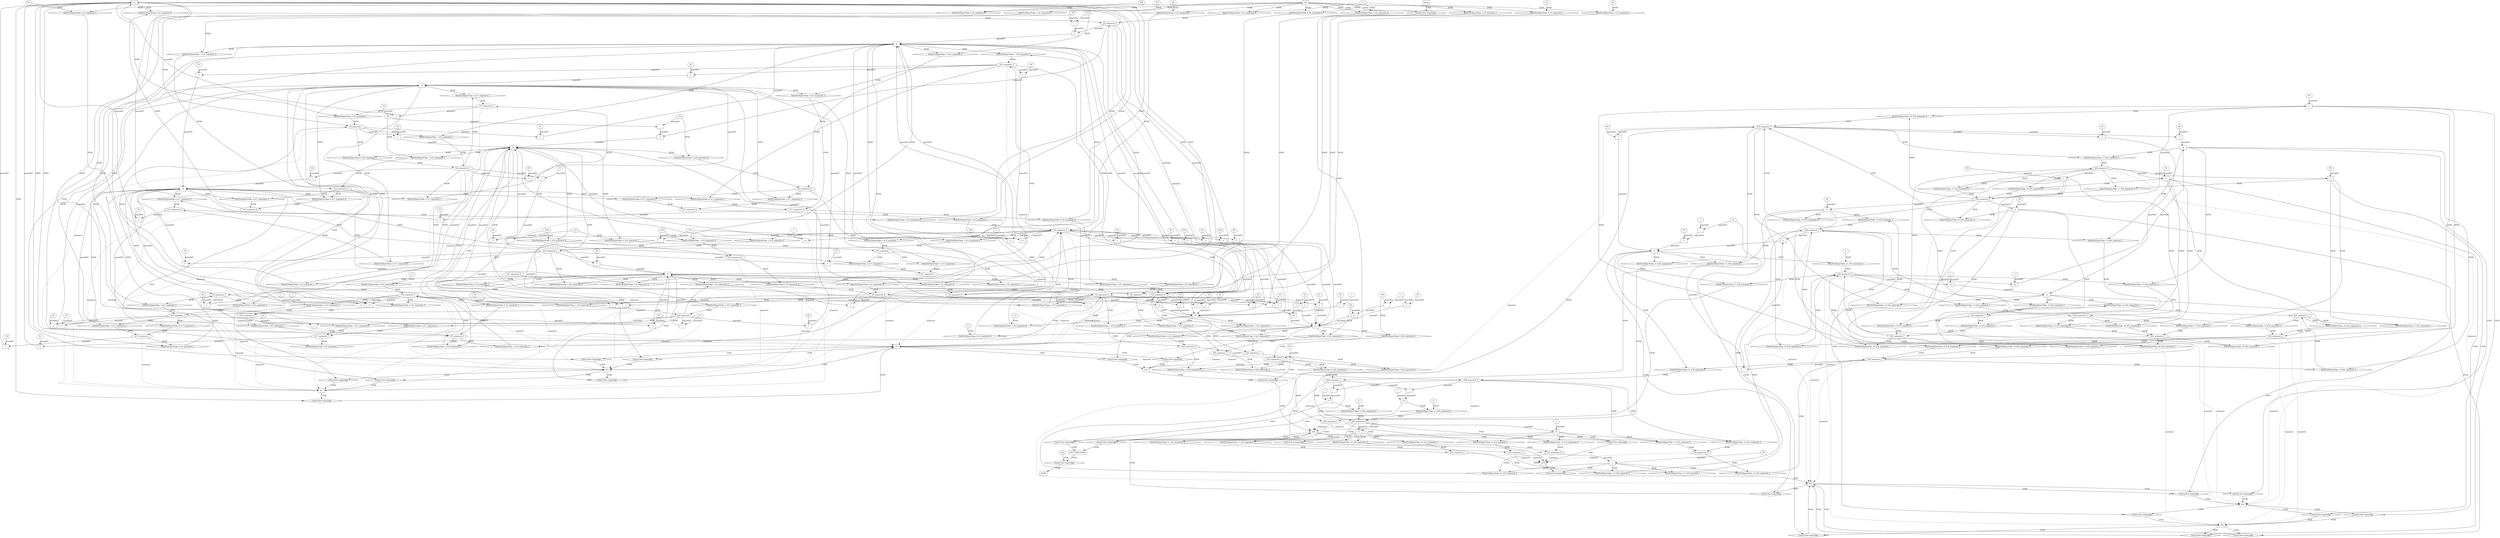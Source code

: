 digraph dag {
"CHC_COMP_FALSE" [label="CHC_COMP_FALSE" nodeName="CHC_COMP_FALSE" class=CONTROL  shape="rect"];
"h10" [label="h10" nodeName="h10" class=CONTROL  shape="rect"];
"h17" [label="h17" nodeName="h17" class=CONTROL  shape="rect"];
"h25" [label="h25" nodeName="h25" class=CONTROL  shape="rect"];
"h28" [label="h28" nodeName="h28" class=CONTROL  shape="rect"];
"h33" [label="h33" nodeName="h33" class=CONTROL  shape="rect"];
"h39" [label="h39" nodeName="h39" class=CONTROL  shape="rect"];
"h44" [label="h44" nodeName="h44" class=CONTROL  shape="rect"];
"h5" [label="h5" nodeName="h5" class=CONTROL  shape="rect"];
"h52" [label="h52" nodeName="h52" class=CONTROL  shape="rect"];
FALSE [label="FALSE" nodeName=FALSE class=CONTROL  shape="rect"];
Initial [label="Initial" nodeName=Initial class=CONTROL  shape="rect"];
ControlFowHyperEdge_0 [label="Control flow hyperedge" nodeName=ControlFowHyperEdge_0 class=controlFlowHyperEdge shape="diamond"];
"Initial" -> ControlFowHyperEdge_0 [label="CFHE"]
ControlFowHyperEdge_0 -> "h5" [label="CFHE"]
ControlFowHyperEdge_1 [label="Control flow hyperedge" nodeName=ControlFowHyperEdge_1 class=controlFlowHyperEdge shape="diamond"];
"h5" -> ControlFowHyperEdge_1 [label="CFHE"]
ControlFowHyperEdge_1 -> "h10" [label="CFHE"]
ControlFowHyperEdge_2 [label="Control flow hyperedge" nodeName=ControlFowHyperEdge_2 class=controlFlowHyperEdge shape="diamond"];
"h5" -> ControlFowHyperEdge_2 [label="CFHE"]
ControlFowHyperEdge_2 -> "h10" [label="CFHE"]
ControlFowHyperEdge_3 [label="Control flow hyperedge" nodeName=ControlFowHyperEdge_3 class=controlFlowHyperEdge shape="diamond"];
"h10" -> ControlFowHyperEdge_3 [label="CFHE"]
ControlFowHyperEdge_3 -> "h17" [label="CFHE"]
ControlFowHyperEdge_4 [label="Control flow hyperedge" nodeName=ControlFowHyperEdge_4 class=controlFlowHyperEdge shape="diamond"];
"h10" -> ControlFowHyperEdge_4 [label="CFHE"]
ControlFowHyperEdge_4 -> "h17" [label="CFHE"]
ControlFowHyperEdge_5 [label="Control flow hyperedge" nodeName=ControlFowHyperEdge_5 class=controlFlowHyperEdge shape="diamond"];
"h10" -> ControlFowHyperEdge_5 [label="CFHE"]
ControlFowHyperEdge_5 -> "h5" [label="CFHE"]
ControlFowHyperEdge_6 [label="Control flow hyperedge" nodeName=ControlFowHyperEdge_6 class=controlFlowHyperEdge shape="diamond"];
"h17" -> ControlFowHyperEdge_6 [label="CFHE"]
ControlFowHyperEdge_6 -> "h5" [label="CFHE"]
ControlFowHyperEdge_7 [label="Control flow hyperedge" nodeName=ControlFowHyperEdge_7 class=controlFlowHyperEdge shape="diamond"];
"h5" -> ControlFowHyperEdge_7 [label="CFHE"]
ControlFowHyperEdge_7 -> "h25" [label="CFHE"]
ControlFowHyperEdge_8 [label="Control flow hyperedge" nodeName=ControlFowHyperEdge_8 class=controlFlowHyperEdge shape="diamond"];
"h5" -> ControlFowHyperEdge_8 [label="CFHE"]
ControlFowHyperEdge_8 -> "h25" [label="CFHE"]
ControlFowHyperEdge_9 [label="Control flow hyperedge" nodeName=ControlFowHyperEdge_9 class=controlFlowHyperEdge shape="diamond"];
"h25" -> ControlFowHyperEdge_9 [label="CFHE"]
ControlFowHyperEdge_9 -> "h28" [label="CFHE"]
ControlFowHyperEdge_10 [label="Control flow hyperedge" nodeName=ControlFowHyperEdge_10 class=controlFlowHyperEdge shape="diamond"];
"h28" -> ControlFowHyperEdge_10 [label="CFHE"]
ControlFowHyperEdge_10 -> "h33" [label="CFHE"]
ControlFowHyperEdge_11 [label="Control flow hyperedge" nodeName=ControlFowHyperEdge_11 class=controlFlowHyperEdge shape="diamond"];
"h28" -> ControlFowHyperEdge_11 [label="CFHE"]
ControlFowHyperEdge_11 -> "h33" [label="CFHE"]
ControlFowHyperEdge_12 [label="Control flow hyperedge" nodeName=ControlFowHyperEdge_12 class=controlFlowHyperEdge shape="diamond"];
"h33" -> ControlFowHyperEdge_12 [label="CFHE"]
ControlFowHyperEdge_12 -> "h39" [label="CFHE"]
ControlFowHyperEdge_13 [label="Control flow hyperedge" nodeName=ControlFowHyperEdge_13 class=controlFlowHyperEdge shape="diamond"];
"h39" -> ControlFowHyperEdge_13 [label="CFHE"]
ControlFowHyperEdge_13 -> "h44" [label="CFHE"]
ControlFowHyperEdge_14 [label="Control flow hyperedge" nodeName=ControlFowHyperEdge_14 class=controlFlowHyperEdge shape="diamond"];
"h39" -> ControlFowHyperEdge_14 [label="CFHE"]
ControlFowHyperEdge_14 -> "h44" [label="CFHE"]
ControlFowHyperEdge_15 [label="Control flow hyperedge" nodeName=ControlFowHyperEdge_15 class=controlFlowHyperEdge shape="diamond"];
"h44" -> ControlFowHyperEdge_15 [label="CFHE"]
ControlFowHyperEdge_15 -> "h52" [label="CFHE"]
ControlFowHyperEdge_16 [label="Control flow hyperedge" nodeName=ControlFowHyperEdge_16 class=controlFlowHyperEdge shape="diamond"];
"h44" -> ControlFowHyperEdge_16 [label="CFHE"]
ControlFowHyperEdge_16 -> "h52" [label="CFHE"]
ControlFowHyperEdge_17 [label="Control flow hyperedge" nodeName=ControlFowHyperEdge_17 class=controlFlowHyperEdge shape="diamond"];
"h44" -> ControlFowHyperEdge_17 [label="CFHE"]
ControlFowHyperEdge_17 -> "h52" [label="CFHE"]
ControlFowHyperEdge_18 [label="Control flow hyperedge" nodeName=ControlFowHyperEdge_18 class=controlFlowHyperEdge shape="diamond"];
"h52" -> ControlFowHyperEdge_18 [label="CFHE"]
ControlFowHyperEdge_18 -> "h39" [label="CFHE"]
ControlFowHyperEdge_19 [label="Control flow hyperedge" nodeName=ControlFowHyperEdge_19 class=controlFlowHyperEdge shape="diamond"];
"h52" -> ControlFowHyperEdge_19 [label="CFHE"]
ControlFowHyperEdge_19 -> "h39" [label="CFHE"]
ControlFowHyperEdge_20 [label="Control flow hyperedge" nodeName=ControlFowHyperEdge_20 class=controlFlowHyperEdge shape="diamond"];
"h52" -> ControlFowHyperEdge_20 [label="CFHE"]
ControlFowHyperEdge_20 -> "h39" [label="CFHE"]
ControlFowHyperEdge_21 [label="Control flow hyperedge" nodeName=ControlFowHyperEdge_21 class=controlFlowHyperEdge shape="diamond"];
"h39" -> ControlFowHyperEdge_21 [label="CFHE"]
ControlFowHyperEdge_21 -> "h28" [label="CFHE"]
ControlFowHyperEdge_22 [label="Control flow hyperedge" nodeName=ControlFowHyperEdge_22 class=controlFlowHyperEdge shape="diamond"];
"h28" -> ControlFowHyperEdge_22 [label="CFHE"]
ControlFowHyperEdge_22 -> "CHC_COMP_FALSE" [label="CFHE"]
ControlFowHyperEdge_23 [label="Control flow hyperedge" nodeName=ControlFowHyperEdge_23 class=controlFlowHyperEdge shape="diamond"];
"h28" -> ControlFowHyperEdge_23 [label="CFHE"]
ControlFowHyperEdge_23 -> "CHC_COMP_FALSE" [label="CFHE"]
ControlFowHyperEdge_24 [label="Control flow hyperedge" nodeName=ControlFowHyperEdge_24 class=controlFlowHyperEdge shape="diamond"];
"CHC_COMP_FALSE" -> ControlFowHyperEdge_24 [label="CFHE"]
ControlFowHyperEdge_24 -> "FALSE" [label="CFHE"]
"h5_argument_0" [label="h5_argument_0" nodeName=argument0 class=argument  head="h5" shape="oval"];
"h5_argument_0" -> "h5"[label="argument" style="dashed"]
"h5_argument_1" [label="h5_argument_1" nodeName=argument1 class=argument  head="h5" shape="oval"];
"h5_argument_1" -> "h5"[label="argument" style="dashed"]
"h5_argument_2" [label="h5_argument_2" nodeName=argument2 class=argument  head="h5" shape="oval"];
"h5_argument_2" -> "h5"[label="argument" style="dashed"]
"h5_argument_3" [label="h5_argument_3" nodeName=argument3 class=argument  head="h5" shape="oval"];
"h5_argument_3" -> "h5"[label="argument" style="dashed"]
"h5_argument_4" [label="h5_argument_4" nodeName=argument4 class=argument  head="h5" shape="oval"];
"h5_argument_4" -> "h5"[label="argument" style="dashed"]
"h5_argument_5" [label="h5_argument_5" nodeName=argument5 class=argument  head="h5" shape="oval"];
"h5_argument_5" -> "h5"[label="argument" style="dashed"]
"h5_argument_6" [label="h5_argument_6" nodeName=argument6 class=argument  head="h5" shape="oval"];
"h5_argument_6" -> "h5"[label="argument" style="dashed"]
"h5_argument_7" [label="h5_argument_7" nodeName=argument7 class=argument  head="h5" shape="oval"];
"h5_argument_7" -> "h5"[label="argument" style="dashed"]
"h5_argument_8" [label="h5_argument_8" nodeName=argument8 class=argument  head="h5" shape="oval"];
"h5_argument_8" -> "h5"[label="argument" style="dashed"]
"h5_argument_9" [label="h5_argument_9" nodeName=argument9 class=argument  head="h5" shape="oval"];
"h5_argument_9" -> "h5"[label="argument" style="dashed"]
"h10_argument_0" [label="h10_argument_0" nodeName=argument0 class=argument  head="h10" shape="oval"];
"h10_argument_0" -> "h10"[label="argument" style="dashed"]
"h10_argument_1" [label="h10_argument_1" nodeName=argument1 class=argument  head="h10" shape="oval"];
"h10_argument_1" -> "h10"[label="argument" style="dashed"]
"h10_argument_2" [label="h10_argument_2" nodeName=argument2 class=argument  head="h10" shape="oval"];
"h10_argument_2" -> "h10"[label="argument" style="dashed"]
"h10_argument_3" [label="h10_argument_3" nodeName=argument3 class=argument  head="h10" shape="oval"];
"h10_argument_3" -> "h10"[label="argument" style="dashed"]
"h10_argument_4" [label="h10_argument_4" nodeName=argument4 class=argument  head="h10" shape="oval"];
"h10_argument_4" -> "h10"[label="argument" style="dashed"]
"h10_argument_5" [label="h10_argument_5" nodeName=argument5 class=argument  head="h10" shape="oval"];
"h10_argument_5" -> "h10"[label="argument" style="dashed"]
"h10_argument_6" [label="h10_argument_6" nodeName=argument6 class=argument  head="h10" shape="oval"];
"h10_argument_6" -> "h10"[label="argument" style="dashed"]
"h10_argument_7" [label="h10_argument_7" nodeName=argument7 class=argument  head="h10" shape="oval"];
"h10_argument_7" -> "h10"[label="argument" style="dashed"]
"h10_argument_8" [label="h10_argument_8" nodeName=argument8 class=argument  head="h10" shape="oval"];
"h10_argument_8" -> "h10"[label="argument" style="dashed"]
"h10_argument_9" [label="h10_argument_9" nodeName=argument9 class=argument  head="h10" shape="oval"];
"h10_argument_9" -> "h10"[label="argument" style="dashed"]
"h17_argument_0" [label="h17_argument_0" nodeName=argument0 class=argument  head="h17" shape="oval"];
"h17_argument_0" -> "h17"[label="argument" style="dashed"]
"h17_argument_1" [label="h17_argument_1" nodeName=argument1 class=argument  head="h17" shape="oval"];
"h17_argument_1" -> "h17"[label="argument" style="dashed"]
"h17_argument_2" [label="h17_argument_2" nodeName=argument2 class=argument  head="h17" shape="oval"];
"h17_argument_2" -> "h17"[label="argument" style="dashed"]
"h17_argument_3" [label="h17_argument_3" nodeName=argument3 class=argument  head="h17" shape="oval"];
"h17_argument_3" -> "h17"[label="argument" style="dashed"]
"h17_argument_4" [label="h17_argument_4" nodeName=argument4 class=argument  head="h17" shape="oval"];
"h17_argument_4" -> "h17"[label="argument" style="dashed"]
"h17_argument_5" [label="h17_argument_5" nodeName=argument5 class=argument  head="h17" shape="oval"];
"h17_argument_5" -> "h17"[label="argument" style="dashed"]
"h17_argument_6" [label="h17_argument_6" nodeName=argument6 class=argument  head="h17" shape="oval"];
"h17_argument_6" -> "h17"[label="argument" style="dashed"]
"h17_argument_7" [label="h17_argument_7" nodeName=argument7 class=argument  head="h17" shape="oval"];
"h17_argument_7" -> "h17"[label="argument" style="dashed"]
"h17_argument_8" [label="h17_argument_8" nodeName=argument8 class=argument  head="h17" shape="oval"];
"h17_argument_8" -> "h17"[label="argument" style="dashed"]
"h17_argument_9" [label="h17_argument_9" nodeName=argument9 class=argument  head="h17" shape="oval"];
"h17_argument_9" -> "h17"[label="argument" style="dashed"]
"h25_argument_0" [label="h25_argument_0" nodeName=argument0 class=argument  head="h25" shape="oval"];
"h25_argument_0" -> "h25"[label="argument" style="dashed"]
"h25_argument_1" [label="h25_argument_1" nodeName=argument1 class=argument  head="h25" shape="oval"];
"h25_argument_1" -> "h25"[label="argument" style="dashed"]
"h25_argument_2" [label="h25_argument_2" nodeName=argument2 class=argument  head="h25" shape="oval"];
"h25_argument_2" -> "h25"[label="argument" style="dashed"]
"h25_argument_3" [label="h25_argument_3" nodeName=argument3 class=argument  head="h25" shape="oval"];
"h25_argument_3" -> "h25"[label="argument" style="dashed"]
"h28_argument_0" [label="h28_argument_0" nodeName=argument0 class=argument  head="h28" shape="oval"];
"h28_argument_0" -> "h28"[label="argument" style="dashed"]
"h28_argument_1" [label="h28_argument_1" nodeName=argument1 class=argument  head="h28" shape="oval"];
"h28_argument_1" -> "h28"[label="argument" style="dashed"]
"h28_argument_2" [label="h28_argument_2" nodeName=argument2 class=argument  head="h28" shape="oval"];
"h28_argument_2" -> "h28"[label="argument" style="dashed"]
"h28_argument_3" [label="h28_argument_3" nodeName=argument3 class=argument  head="h28" shape="oval"];
"h28_argument_3" -> "h28"[label="argument" style="dashed"]
"h33_argument_0" [label="h33_argument_0" nodeName=argument0 class=argument  head="h33" shape="oval"];
"h33_argument_0" -> "h33"[label="argument" style="dashed"]
"h33_argument_1" [label="h33_argument_1" nodeName=argument1 class=argument  head="h33" shape="oval"];
"h33_argument_1" -> "h33"[label="argument" style="dashed"]
"h33_argument_2" [label="h33_argument_2" nodeName=argument2 class=argument  head="h33" shape="oval"];
"h33_argument_2" -> "h33"[label="argument" style="dashed"]
"h33_argument_3" [label="h33_argument_3" nodeName=argument3 class=argument  head="h33" shape="oval"];
"h33_argument_3" -> "h33"[label="argument" style="dashed"]
"h39_argument_0" [label="h39_argument_0" nodeName=argument0 class=argument  head="h39" shape="oval"];
"h39_argument_0" -> "h39"[label="argument" style="dashed"]
"h39_argument_1" [label="h39_argument_1" nodeName=argument1 class=argument  head="h39" shape="oval"];
"h39_argument_1" -> "h39"[label="argument" style="dashed"]
"h39_argument_2" [label="h39_argument_2" nodeName=argument2 class=argument  head="h39" shape="oval"];
"h39_argument_2" -> "h39"[label="argument" style="dashed"]
"h39_argument_3" [label="h39_argument_3" nodeName=argument3 class=argument  head="h39" shape="oval"];
"h39_argument_3" -> "h39"[label="argument" style="dashed"]
"h44_argument_0" [label="h44_argument_0" nodeName=argument0 class=argument  head="h44" shape="oval"];
"h44_argument_0" -> "h44"[label="argument" style="dashed"]
"h44_argument_1" [label="h44_argument_1" nodeName=argument1 class=argument  head="h44" shape="oval"];
"h44_argument_1" -> "h44"[label="argument" style="dashed"]
"h44_argument_2" [label="h44_argument_2" nodeName=argument2 class=argument  head="h44" shape="oval"];
"h44_argument_2" -> "h44"[label="argument" style="dashed"]
"h44_argument_3" [label="h44_argument_3" nodeName=argument3 class=argument  head="h44" shape="oval"];
"h44_argument_3" -> "h44"[label="argument" style="dashed"]
"h52_argument_0" [label="h52_argument_0" nodeName=argument0 class=argument  head="h52" shape="oval"];
"h52_argument_0" -> "h52"[label="argument" style="dashed"]
"h52_argument_1" [label="h52_argument_1" nodeName=argument1 class=argument  head="h52" shape="oval"];
"h52_argument_1" -> "h52"[label="argument" style="dashed"]
"h52_argument_2" [label="h52_argument_2" nodeName=argument2 class=argument  head="h52" shape="oval"];
"h52_argument_2" -> "h52"[label="argument" style="dashed"]
"h52_argument_3" [label="h52_argument_3" nodeName=argument3 class=argument  head="h52" shape="oval"];
"h52_argument_3" -> "h52"[label="argument" style="dashed"]

"true_0" [label="true" nodeName="true_0" class=true shape="rect"];
"true_0" -> "ControlFowHyperEdge_0" [label="CFHE"];
"xxxh5___Initial_0xxxdataFlow_0_node_0" [label="0" nodeName="xxxh5___Initial_0xxxdataFlow_0_node_0" class=IdealInt ];


"xxxh5___Initial_0xxxdataFlow2_node_0" [label="P1" nodeName="xxxh5___Initial_0xxxdataFlow2_node_0" class=symbolicConstant ];

"xxxh5___Initial_0xxxdataFlow3_node_0" [label="P3" nodeName="xxxh5___Initial_0xxxdataFlow3_node_0" class=symbolicConstant ];

"xxxh5___Initial_0xxxdataFlow4_node_0" [label="P4" nodeName="xxxh5___Initial_0xxxdataFlow4_node_0" class=symbolicConstant ];

"xxxh5___Initial_0xxxdataFlow5_node_0" [label="P0" nodeName="xxxh5___Initial_0xxxdataFlow5_node_0" class=symbolicConstant ];



"xxxh5___Initial_0xxxdataFlow8_node_0" [label="P19" nodeName="xxxh5___Initial_0xxxdataFlow8_node_0" class=symbolicConstant ];

"xxxh5___Initial_0xxxdataFlow9_node_0" [label="P2" nodeName="xxxh5___Initial_0xxxdataFlow9_node_0" class=symbolicConstant ];

"xxxh10___h5_1xxx_and" [label="&" nodeName="xxxh10___h5_1xxx_and" class=Operator shape="rect"];
"xxxh10___h5_1xxxguard3_node_0" [label=">=" nodeName="xxxh10___h5_1xxxguard3_node_0" class=Operator  shape="rect"];
"xxxh10___h5_1xxxguard3_node_1" [label="-1" nodeName="xxxh10___h5_1xxxguard3_node_1" class=IdealInt ];
"xxxh10___h5_1xxxguard3_node_1" -> "xxxh10___h5_1xxxguard3_node_0"[label="guardAST"]
"h5_argument_0" -> "xxxh10___h5_1xxxguard3_node_0"[label="guardAST"]

"xxxh10___h5_1xxxguard3_node_0" -> "xxxh10___h5_1xxx_and" [label="guardAST"];
"xxxh10___h5_1xxxguard5_node_0" [label="=" nodeName="xxxh10___h5_1xxxguard5_node_0" class=Operator  shape="rect"];
"xxxh10___h5_1xxxguard5_node_1" [label="P8" nodeName="xxxh10___h5_1xxxguard5_node_1" class=symbolicConstant ];
"xxxh10___h5_1xxxguard5_node_1" -> "xxxh10___h5_1xxxguard5_node_0"[label="guardAST"]
"h5_argument_0" -> "xxxh10___h5_1xxxguard5_node_0"[label="guardAST"]

"xxxh10___h5_1xxxguard5_node_0" -> "xxxh10___h5_1xxx_and" [label="guardAST"];
"xxxh10___h5_1xxxguard7_node_0" [label="=" nodeName="xxxh10___h5_1xxxguard7_node_0" class=Operator  shape="rect"];
"xxxh10___h5_1xxxguard7_node_1" [label="P7" nodeName="xxxh10___h5_1xxxguard7_node_1" class=symbolicConstant ];
"xxxh10___h5_1xxxguard7_node_1" -> "xxxh10___h5_1xxxguard7_node_0"[label="guardAST"]
"h5_argument_1" -> "xxxh10___h5_1xxxguard7_node_0"[label="guardAST"]

"xxxh10___h5_1xxxguard7_node_0" -> "xxxh10___h5_1xxx_and" [label="guardAST"];
"xxxh10___h5_1xxxguard_0_node_0" [label="=" nodeName="xxxh10___h5_1xxxguard_0_node_0" class=Operator  shape="rect"];
"xxxh10___h5_1xxxguard_0_node_1" [label="P5" nodeName="xxxh10___h5_1xxxguard_0_node_1" class=symbolicConstant ];
"xxxh10___h5_1xxxguard_0_node_1" -> "xxxh10___h5_1xxxguard_0_node_0"[label="guardAST"]
"h5_argument_3" -> "xxxh10___h5_1xxxguard_0_node_0"[label="guardAST"]

"xxxh10___h5_1xxxguard_0_node_0" -> "xxxh10___h5_1xxx_and" [label="guardAST"];
"xxxh10___h5_1xxxguard1_node_0" [label="=" nodeName="xxxh10___h5_1xxxguard1_node_0" class=Operator  shape="rect"];
"xxxh10___h5_1xxxguard1_node_1" [label="P4" nodeName="xxxh10___h5_1xxxguard1_node_1" class=symbolicConstant ];
"xxxh10___h5_1xxxguard1_node_1" -> "xxxh10___h5_1xxxguard1_node_0"[label="guardAST"]
"h5_argument_4" -> "xxxh10___h5_1xxxguard1_node_0"[label="guardAST"]

"xxxh10___h5_1xxxguard1_node_0" -> "xxxh10___h5_1xxx_and" [label="guardAST"];
"xxxh10___h5_1xxxguard2_node_0" [label="=" nodeName="xxxh10___h5_1xxxguard2_node_0" class=Operator  shape="rect"];
"xxxh10___h5_1xxxguard2_node_1" [label="P6" nodeName="xxxh10___h5_1xxxguard2_node_1" class=symbolicConstant ];
"xxxh10___h5_1xxxguard2_node_1" -> "xxxh10___h5_1xxxguard2_node_0"[label="guardAST"]
"h5_argument_2" -> "xxxh10___h5_1xxxguard2_node_0"[label="guardAST"]

"xxxh10___h5_1xxxguard2_node_0" -> "xxxh10___h5_1xxx_and" [label="guardAST"];
"xxxh10___h5_1xxxguard4_node_0" [label="=" nodeName="xxxh10___h5_1xxxguard4_node_0" class=Operator  shape="rect"];
"xxxh10___h5_1xxxguard4_node_2" [label="-" nodeName="xxxh10___h5_1xxxguard4_node_2" class= Operator shape="rect"];
"h5_argument_9" -> "xxxh10___h5_1xxxguard4_node_0"[label="guardAST"]
"xxxh10___h5_1xxxguard4_node_2" -> "xxxh10___h5_1xxxguard4_node_0"[label="guardAST"]
"xxxh10___h5_1xxxdataFlow3_node_0" -> "xxxh10___h5_1xxxguard4_node_2"[label="guardAST"]
"xxxh10___h5_1xxxdataFlow_0_node_0" -> "xxxh10___h5_1xxxguard4_node_2"[label="guardAST"]

"xxxh10___h5_1xxxguard4_node_0" -> "xxxh10___h5_1xxx_and" [label="guardAST"];
"xxxh10___h5_1xxxguard6_node_0" [label="=" nodeName="xxxh10___h5_1xxxguard6_node_0" class=Operator  shape="rect"];
"xxxh10___h5_1xxxguard6_node_2" [label="-" nodeName="xxxh10___h5_1xxxguard6_node_2" class= Operator shape="rect"];
"h5_argument_8" -> "xxxh10___h5_1xxxguard6_node_0"[label="guardAST"]
"xxxh10___h5_1xxxguard6_node_2" -> "xxxh10___h5_1xxxguard6_node_0"[label="guardAST"]
"xxxh10___h5_1xxxdataFlow2_node_0" -> "xxxh10___h5_1xxxguard6_node_2"[label="guardAST"]
"xxxh10___h5_1xxxdataFlow1_node_0" -> "xxxh10___h5_1xxxguard6_node_2"[label="guardAST"]

"xxxh10___h5_1xxxguard6_node_0" -> "xxxh10___h5_1xxx_and" [label="guardAST"];
"xxxh10___h5_1xxx_and" -> "ControlFowHyperEdge_1" [label="CFHE"];
"xxxh10___h5_1xxxdataFlow_0_node_0" [label="_P12" nodeName="xxxh10___h5_1xxxdataFlow_0_node_0" class=symbolicConstant ];

"xxxh10___h5_1xxxdataFlow1_node_0" [label="_P11" nodeName="xxxh10___h5_1xxxdataFlow1_node_0" class=symbolicConstant ];

"xxxh10___h5_1xxxdataFlow2_node_0" [label="_P10" nodeName="xxxh10___h5_1xxxdataFlow2_node_0" class=symbolicConstant ];

"xxxh10___h5_1xxxdataFlow3_node_0" [label="_P9" nodeName="xxxh10___h5_1xxxdataFlow3_node_0" class=symbolicConstant ];

"xxxh10___h5_2xxx_and" [label="&" nodeName="xxxh10___h5_2xxx_and" class=Operator shape="rect"];
"xxxh10___h5_2xxxguard4_node_0" [label="=" nodeName="xxxh10___h5_2xxxguard4_node_0" class=Operator  shape="rect"];
"xxxh10___h5_2xxxguard4_node_2" [label="-" nodeName="xxxh10___h5_2xxxguard4_node_2" class= Operator shape="rect"];
"h5_argument_9" -> "xxxh10___h5_2xxxguard4_node_0"[label="guardAST"]
"xxxh10___h5_2xxxguard4_node_2" -> "xxxh10___h5_2xxxguard4_node_0"[label="guardAST"]
"xxxh10___h5_2xxxdataFlow3_node_0" -> "xxxh10___h5_2xxxguard4_node_2"[label="guardAST"]
"xxxh10___h5_2xxxdataFlow_0_node_0" -> "xxxh10___h5_2xxxguard4_node_2"[label="guardAST"]

"xxxh10___h5_2xxxguard4_node_0" -> "xxxh10___h5_2xxx_and" [label="guardAST"];
"xxxh10___h5_2xxxguard3_node_0" [label=">=" nodeName="xxxh10___h5_2xxxguard3_node_0" class=Operator  shape="rect"];
"xxxh10___h5_2xxxguard3_node_2" [label="1" nodeName="xxxh10___h5_2xxxguard3_node_2" class=IdealInt ];
"h5_argument_0" -> "xxxh10___h5_2xxxguard3_node_0"[label="guardAST"]
"xxxh10___h5_2xxxguard3_node_2" -> "xxxh10___h5_2xxxguard3_node_0"[label="guardAST"]

"xxxh10___h5_2xxxguard3_node_0" -> "xxxh10___h5_2xxx_and" [label="guardAST"];
"xxxh10___h5_2xxxguard6_node_0" [label="=" nodeName="xxxh10___h5_2xxxguard6_node_0" class=Operator  shape="rect"];
"xxxh10___h5_2xxxguard6_node_2" [label="-" nodeName="xxxh10___h5_2xxxguard6_node_2" class= Operator shape="rect"];
"h5_argument_8" -> "xxxh10___h5_2xxxguard6_node_0"[label="guardAST"]
"xxxh10___h5_2xxxguard6_node_2" -> "xxxh10___h5_2xxxguard6_node_0"[label="guardAST"]
"xxxh10___h5_2xxxdataFlow2_node_0" -> "xxxh10___h5_2xxxguard6_node_2"[label="guardAST"]
"xxxh10___h5_2xxxdataFlow1_node_0" -> "xxxh10___h5_2xxxguard6_node_2"[label="guardAST"]

"xxxh10___h5_2xxxguard6_node_0" -> "xxxh10___h5_2xxx_and" [label="guardAST"];
"xxxh10___h5_2xxxguard5_node_0" [label="=" nodeName="xxxh10___h5_2xxxguard5_node_0" class=Operator  shape="rect"];
"xxxh10___h5_2xxxguard5_node_1" [label="P8" nodeName="xxxh10___h5_2xxxguard5_node_1" class=symbolicConstant ];
"xxxh10___h5_2xxxguard5_node_1" -> "xxxh10___h5_2xxxguard5_node_0"[label="guardAST"]
"h5_argument_0" -> "xxxh10___h5_2xxxguard5_node_0"[label="guardAST"]

"xxxh10___h5_2xxxguard5_node_0" -> "xxxh10___h5_2xxx_and" [label="guardAST"];
"xxxh10___h5_2xxxguard2_node_0" [label="=" nodeName="xxxh10___h5_2xxxguard2_node_0" class=Operator  shape="rect"];
"xxxh10___h5_2xxxguard2_node_1" [label="P6" nodeName="xxxh10___h5_2xxxguard2_node_1" class=symbolicConstant ];
"xxxh10___h5_2xxxguard2_node_1" -> "xxxh10___h5_2xxxguard2_node_0"[label="guardAST"]
"h5_argument_2" -> "xxxh10___h5_2xxxguard2_node_0"[label="guardAST"]

"xxxh10___h5_2xxxguard2_node_0" -> "xxxh10___h5_2xxx_and" [label="guardAST"];
"xxxh10___h5_2xxxguard_0_node_0" [label="=" nodeName="xxxh10___h5_2xxxguard_0_node_0" class=Operator  shape="rect"];
"xxxh10___h5_2xxxguard_0_node_1" [label="P5" nodeName="xxxh10___h5_2xxxguard_0_node_1" class=symbolicConstant ];
"xxxh10___h5_2xxxguard_0_node_1" -> "xxxh10___h5_2xxxguard_0_node_0"[label="guardAST"]
"h5_argument_3" -> "xxxh10___h5_2xxxguard_0_node_0"[label="guardAST"]

"xxxh10___h5_2xxxguard_0_node_0" -> "xxxh10___h5_2xxx_and" [label="guardAST"];
"xxxh10___h5_2xxxguard7_node_0" [label="=" nodeName="xxxh10___h5_2xxxguard7_node_0" class=Operator  shape="rect"];
"xxxh10___h5_2xxxguard7_node_1" [label="P7" nodeName="xxxh10___h5_2xxxguard7_node_1" class=symbolicConstant ];
"xxxh10___h5_2xxxguard7_node_1" -> "xxxh10___h5_2xxxguard7_node_0"[label="guardAST"]
"h5_argument_1" -> "xxxh10___h5_2xxxguard7_node_0"[label="guardAST"]

"xxxh10___h5_2xxxguard7_node_0" -> "xxxh10___h5_2xxx_and" [label="guardAST"];
"xxxh10___h5_2xxxguard1_node_0" [label="=" nodeName="xxxh10___h5_2xxxguard1_node_0" class=Operator  shape="rect"];
"xxxh10___h5_2xxxguard1_node_1" [label="P4" nodeName="xxxh10___h5_2xxxguard1_node_1" class=symbolicConstant ];
"xxxh10___h5_2xxxguard1_node_1" -> "xxxh10___h5_2xxxguard1_node_0"[label="guardAST"]
"h5_argument_4" -> "xxxh10___h5_2xxxguard1_node_0"[label="guardAST"]

"xxxh10___h5_2xxxguard1_node_0" -> "xxxh10___h5_2xxx_and" [label="guardAST"];
"xxxh10___h5_2xxx_and" -> "ControlFowHyperEdge_2" [label="CFHE"];
"xxxh10___h5_2xxxdataFlow_0_node_0" [label="_P12" nodeName="xxxh10___h5_2xxxdataFlow_0_node_0" class=symbolicConstant ];

"xxxh10___h5_2xxxdataFlow1_node_0" [label="_P11" nodeName="xxxh10___h5_2xxxdataFlow1_node_0" class=symbolicConstant ];

"xxxh10___h5_2xxxdataFlow2_node_0" [label="_P10" nodeName="xxxh10___h5_2xxxdataFlow2_node_0" class=symbolicConstant ];

"xxxh10___h5_2xxxdataFlow3_node_0" [label="_P9" nodeName="xxxh10___h5_2xxxdataFlow3_node_0" class=symbolicConstant ];

"xxxh17___h10_3xxx_and" [label="&" nodeName="xxxh17___h10_3xxx_and" class=Operator shape="rect"];
"xxxh17___h10_3xxxguard1_node_0" [label="=" nodeName="xxxh17___h10_3xxxguard1_node_0" class=Operator  shape="rect"];
"xxxh17___h10_3xxxguard1_node_1" [label="P1" nodeName="xxxh17___h10_3xxxguard1_node_1" class=symbolicConstant ];
"xxxh17___h10_3xxxguard1_node_1" -> "xxxh17___h10_3xxxguard1_node_0"[label="guardAST"]
"h10_argument_4" -> "xxxh17___h10_3xxxguard1_node_0"[label="guardAST"]

"xxxh17___h10_3xxxguard1_node_0" -> "xxxh17___h10_3xxx_and" [label="guardAST"];
"xxxh17___h10_3xxxguard2_node_0" [label="=" nodeName="xxxh17___h10_3xxxguard2_node_0" class=Operator  shape="rect"];
"xxxh17___h10_3xxxguard2_node_1" [label="P3" nodeName="xxxh17___h10_3xxxguard2_node_1" class=symbolicConstant ];
"xxxh17___h10_3xxxguard2_node_1" -> "xxxh17___h10_3xxxguard2_node_0"[label="guardAST"]
"h10_argument_2" -> "xxxh17___h10_3xxxguard2_node_0"[label="guardAST"]

"xxxh17___h10_3xxxguard2_node_0" -> "xxxh17___h10_3xxx_and" [label="guardAST"];
"xxxh17___h10_3xxxguard4_node_0" [label="=" nodeName="xxxh17___h10_3xxxguard4_node_0" class=Operator  shape="rect"];
"xxxh17___h10_3xxxguard4_node_1" [label="P5" nodeName="xxxh17___h10_3xxxguard4_node_1" class=symbolicConstant ];
"xxxh17___h10_3xxxguard4_node_1" -> "xxxh17___h10_3xxxguard4_node_0"[label="guardAST"]
"h10_argument_0" -> "xxxh17___h10_3xxxguard4_node_0"[label="guardAST"]

"xxxh17___h10_3xxxguard4_node_0" -> "xxxh17___h10_3xxx_and" [label="guardAST"];
"xxxh17___h10_3xxxguard_0_node_0" [label="=" nodeName="xxxh17___h10_3xxxguard_0_node_0" class=Operator  shape="rect"];
"xxxh17___h10_3xxxguard_0_node_1" [label="P2" nodeName="xxxh17___h10_3xxxguard_0_node_1" class=symbolicConstant ];
"xxxh17___h10_3xxxguard_0_node_1" -> "xxxh17___h10_3xxxguard_0_node_0"[label="guardAST"]
"h10_argument_3" -> "xxxh17___h10_3xxxguard_0_node_0"[label="guardAST"]

"xxxh17___h10_3xxxguard_0_node_0" -> "xxxh17___h10_3xxx_and" [label="guardAST"];
"xxxh17___h10_3xxxguard5_node_0" [label="=" nodeName="xxxh17___h10_3xxxguard5_node_0" class=Operator  shape="rect"];
"xxxh17___h10_3xxxguard5_node_1" [label="P4" nodeName="xxxh17___h10_3xxxguard5_node_1" class=symbolicConstant ];
"xxxh17___h10_3xxxguard5_node_1" -> "xxxh17___h10_3xxxguard5_node_0"[label="guardAST"]
"h10_argument_1" -> "xxxh17___h10_3xxxguard5_node_0"[label="guardAST"]

"xxxh17___h10_3xxxguard5_node_0" -> "xxxh17___h10_3xxx_and" [label="guardAST"];
"xxxh17___h10_3xxxguard3_node_0" [label=">=" nodeName="xxxh17___h10_3xxxguard3_node_0" class=Operator  shape="rect"];
"xxxh17___h10_3xxxguard3_node_1" [label="-1" nodeName="xxxh17___h10_3xxxguard3_node_1" class=IdealInt ];
"xxxh17___h10_3xxxguard3_node_1" -> "xxxh17___h10_3xxxguard3_node_0"[label="guardAST"]
"h10_argument_5" -> "xxxh17___h10_3xxxguard3_node_0"[label="guardAST"]

"xxxh17___h10_3xxxguard3_node_0" -> "xxxh17___h10_3xxx_and" [label="guardAST"];
"xxxh17___h10_3xxx_and" -> "ControlFowHyperEdge_3" [label="CFHE"];
"xxxh17___h10_4xxx_and" [label="&" nodeName="xxxh17___h10_4xxx_and" class=Operator shape="rect"];
"xxxh17___h10_4xxxguard2_node_0" [label="=" nodeName="xxxh17___h10_4xxxguard2_node_0" class=Operator  shape="rect"];
"xxxh17___h10_4xxxguard2_node_1" [label="P3" nodeName="xxxh17___h10_4xxxguard2_node_1" class=symbolicConstant ];
"xxxh17___h10_4xxxguard2_node_1" -> "xxxh17___h10_4xxxguard2_node_0"[label="guardAST"]
"h10_argument_2" -> "xxxh17___h10_4xxxguard2_node_0"[label="guardAST"]

"xxxh17___h10_4xxxguard2_node_0" -> "xxxh17___h10_4xxx_and" [label="guardAST"];
"xxxh17___h10_4xxxguard3_node_0" [label=">=" nodeName="xxxh17___h10_4xxxguard3_node_0" class=Operator  shape="rect"];
"xxxh17___h10_4xxxguard3_node_2" [label="1" nodeName="xxxh17___h10_4xxxguard3_node_2" class=IdealInt ];
"h10_argument_5" -> "xxxh17___h10_4xxxguard3_node_0"[label="guardAST"]
"xxxh17___h10_4xxxguard3_node_2" -> "xxxh17___h10_4xxxguard3_node_0"[label="guardAST"]

"xxxh17___h10_4xxxguard3_node_0" -> "xxxh17___h10_4xxx_and" [label="guardAST"];
"xxxh17___h10_4xxxguard4_node_0" [label="=" nodeName="xxxh17___h10_4xxxguard4_node_0" class=Operator  shape="rect"];
"xxxh17___h10_4xxxguard4_node_1" [label="P5" nodeName="xxxh17___h10_4xxxguard4_node_1" class=symbolicConstant ];
"xxxh17___h10_4xxxguard4_node_1" -> "xxxh17___h10_4xxxguard4_node_0"[label="guardAST"]
"h10_argument_0" -> "xxxh17___h10_4xxxguard4_node_0"[label="guardAST"]

"xxxh17___h10_4xxxguard4_node_0" -> "xxxh17___h10_4xxx_and" [label="guardAST"];
"xxxh17___h10_4xxxguard1_node_0" [label="=" nodeName="xxxh17___h10_4xxxguard1_node_0" class=Operator  shape="rect"];
"xxxh17___h10_4xxxguard1_node_1" [label="P1" nodeName="xxxh17___h10_4xxxguard1_node_1" class=symbolicConstant ];
"xxxh17___h10_4xxxguard1_node_1" -> "xxxh17___h10_4xxxguard1_node_0"[label="guardAST"]
"h10_argument_4" -> "xxxh17___h10_4xxxguard1_node_0"[label="guardAST"]

"xxxh17___h10_4xxxguard1_node_0" -> "xxxh17___h10_4xxx_and" [label="guardAST"];
"xxxh17___h10_4xxxguard_0_node_0" [label="=" nodeName="xxxh17___h10_4xxxguard_0_node_0" class=Operator  shape="rect"];
"xxxh17___h10_4xxxguard_0_node_1" [label="P2" nodeName="xxxh17___h10_4xxxguard_0_node_1" class=symbolicConstant ];
"xxxh17___h10_4xxxguard_0_node_1" -> "xxxh17___h10_4xxxguard_0_node_0"[label="guardAST"]
"h10_argument_3" -> "xxxh17___h10_4xxxguard_0_node_0"[label="guardAST"]

"xxxh17___h10_4xxxguard_0_node_0" -> "xxxh17___h10_4xxx_and" [label="guardAST"];
"xxxh17___h10_4xxxguard5_node_0" [label="=" nodeName="xxxh17___h10_4xxxguard5_node_0" class=Operator  shape="rect"];
"xxxh17___h10_4xxxguard5_node_1" [label="P4" nodeName="xxxh17___h10_4xxxguard5_node_1" class=symbolicConstant ];
"xxxh17___h10_4xxxguard5_node_1" -> "xxxh17___h10_4xxxguard5_node_0"[label="guardAST"]
"h10_argument_1" -> "xxxh17___h10_4xxxguard5_node_0"[label="guardAST"]

"xxxh17___h10_4xxxguard5_node_0" -> "xxxh17___h10_4xxx_and" [label="guardAST"];
"xxxh17___h10_4xxx_and" -> "ControlFowHyperEdge_4" [label="CFHE"];
"xxxh5___h10_5xxx_and" [label="&" nodeName="xxxh5___h10_5xxx_and" class=Operator shape="rect"];
"xxxh5___h10_5xxxguard_0_node_0" [label="=" nodeName="xxxh5___h10_5xxxguard_0_node_0" class=Operator  shape="rect"];
"xxxh5___h10_5xxxguard_0_node_1" [label="P0" nodeName="xxxh5___h10_5xxxguard_0_node_1" class=symbolicConstant ];
"xxxh5___h10_5xxxguard_0_node_1" -> "xxxh5___h10_5xxxguard_0_node_0"[label="guardAST"]
"h10_argument_4" -> "xxxh5___h10_5xxxguard_0_node_0"[label="guardAST"]

"xxxh5___h10_5xxxguard_0_node_0" -> "xxxh5___h10_5xxx_and" [label="guardAST"];
"xxxh5___h10_5xxxguard3_node_0" [label="=" nodeName="xxxh5___h10_5xxxguard3_node_0" class=Operator  shape="rect"];
"xxxh5___h10_5xxxguard3_node_1" [label="P3" nodeName="xxxh5___h10_5xxxguard3_node_1" class=symbolicConstant ];
"xxxh5___h10_5xxxguard3_node_1" -> "xxxh5___h10_5xxxguard3_node_0"[label="guardAST"]
"h10_argument_1" -> "xxxh5___h10_5xxxguard3_node_0"[label="guardAST"]

"xxxh5___h10_5xxxguard3_node_0" -> "xxxh5___h10_5xxx_and" [label="guardAST"];
"xxxh5___h10_5xxxguard2_node_0" [label="=" nodeName="xxxh5___h10_5xxxguard2_node_0" class=Operator  shape="rect"];
"xxxh5___h10_5xxxguard2_node_1" [label="P4" nodeName="xxxh5___h10_5xxxguard2_node_1" class=symbolicConstant ];
"xxxh5___h10_5xxxguard2_node_1" -> "xxxh5___h10_5xxxguard2_node_0"[label="guardAST"]
"h10_argument_0" -> "xxxh5___h10_5xxxguard2_node_0"[label="guardAST"]

"xxxh5___h10_5xxxguard2_node_0" -> "xxxh5___h10_5xxx_and" [label="guardAST"];
"xxxh5___h10_5xxxguard4_node_0" [label="=" nodeName="xxxh5___h10_5xxxguard4_node_0" class=Operator  shape="rect"];
"xxxh5___h10_5xxxguard4_node_1" [label="P2" nodeName="xxxh5___h10_5xxxguard4_node_1" class=symbolicConstant ];
"xxxh5___h10_5xxxguard4_node_1" -> "xxxh5___h10_5xxxguard4_node_0"[label="guardAST"]
"h10_argument_2" -> "xxxh5___h10_5xxxguard4_node_0"[label="guardAST"]

"xxxh5___h10_5xxxguard4_node_0" -> "xxxh5___h10_5xxx_and" [label="guardAST"];
"xxxh5___h10_5xxxguard1_node_0" [label="=" nodeName="xxxh5___h10_5xxxguard1_node_0" class=Operator  shape="rect"];
"xxxh5___h10_5xxxguard1_node_1" [label="P1" nodeName="xxxh5___h10_5xxxguard1_node_1" class=symbolicConstant ];
"xxxh5___h10_5xxxguard1_node_1" -> "xxxh5___h10_5xxxguard1_node_0"[label="guardAST"]
"h10_argument_3" -> "xxxh5___h10_5xxxguard1_node_0"[label="guardAST"]

"xxxh5___h10_5xxxguard1_node_0" -> "xxxh5___h10_5xxx_and" [label="guardAST"];
"xxxh5___h10_5xxx_and" -> "ControlFowHyperEdge_5" [label="CFHE"];

"xxxh5___h17_6xxx_and" [label="&" nodeName="xxxh5___h17_6xxx_and" class=Operator shape="rect"];
"xxxh5___h17_6xxxguard3_node_0" [label="=" nodeName="xxxh5___h17_6xxxguard3_node_0" class=Operator  shape="rect"];
"xxxh5___h17_6xxxguard3_node_1" [label="P3" nodeName="xxxh5___h17_6xxxguard3_node_1" class=symbolicConstant ];
"xxxh5___h17_6xxxguard3_node_1" -> "xxxh5___h17_6xxxguard3_node_0"[label="guardAST"]
"h17_argument_1" -> "xxxh5___h17_6xxxguard3_node_0"[label="guardAST"]

"xxxh5___h17_6xxxguard3_node_0" -> "xxxh5___h17_6xxx_and" [label="guardAST"];
"xxxh5___h17_6xxxguard2_node_0" [label="=" nodeName="xxxh5___h17_6xxxguard2_node_0" class=Operator  shape="rect"];
"xxxh5___h17_6xxxguard2_node_1" [label="P4" nodeName="xxxh5___h17_6xxxguard2_node_1" class=symbolicConstant ];
"xxxh5___h17_6xxxguard2_node_1" -> "xxxh5___h17_6xxxguard2_node_0"[label="guardAST"]
"h17_argument_0" -> "xxxh5___h17_6xxxguard2_node_0"[label="guardAST"]

"xxxh5___h17_6xxxguard2_node_0" -> "xxxh5___h17_6xxx_and" [label="guardAST"];
"xxxh5___h17_6xxxguard_0_node_0" [label="=" nodeName="xxxh5___h17_6xxxguard_0_node_0" class=Operator  shape="rect"];
"xxxh5___h17_6xxxguard_0_node_1" [label="P0" nodeName="xxxh5___h17_6xxxguard_0_node_1" class=symbolicConstant ];
"xxxh5___h17_6xxxguard_0_node_1" -> "xxxh5___h17_6xxxguard_0_node_0"[label="guardAST"]
"h17_argument_4" -> "xxxh5___h17_6xxxguard_0_node_0"[label="guardAST"]

"xxxh5___h17_6xxxguard_0_node_0" -> "xxxh5___h17_6xxx_and" [label="guardAST"];
"xxxh5___h17_6xxxguard4_node_0" [label="=" nodeName="xxxh5___h17_6xxxguard4_node_0" class=Operator  shape="rect"];
"xxxh5___h17_6xxxguard4_node_1" [label="P2" nodeName="xxxh5___h17_6xxxguard4_node_1" class=symbolicConstant ];
"xxxh5___h17_6xxxguard4_node_1" -> "xxxh5___h17_6xxxguard4_node_0"[label="guardAST"]
"h17_argument_2" -> "xxxh5___h17_6xxxguard4_node_0"[label="guardAST"]

"xxxh5___h17_6xxxguard4_node_0" -> "xxxh5___h17_6xxx_and" [label="guardAST"];
"xxxh5___h17_6xxxguard1_node_0" [label="=" nodeName="xxxh5___h17_6xxxguard1_node_0" class=Operator  shape="rect"];
"xxxh5___h17_6xxxguard1_node_1" [label="P1" nodeName="xxxh5___h17_6xxxguard1_node_1" class=symbolicConstant ];
"xxxh5___h17_6xxxguard1_node_1" -> "xxxh5___h17_6xxxguard1_node_0"[label="guardAST"]
"h17_argument_3" -> "xxxh5___h17_6xxxguard1_node_0"[label="guardAST"]

"xxxh5___h17_6xxxguard1_node_0" -> "xxxh5___h17_6xxx_and" [label="guardAST"];
"xxxh5___h17_6xxx_and" -> "ControlFowHyperEdge_6" [label="CFHE"];
"xxxh25___h5_7xxx_and" [label="&" nodeName="xxxh25___h5_7xxx_and" class=Operator shape="rect"];
"xxxh25___h5_7xxxguard5_node_0" [label="=" nodeName="xxxh25___h5_7xxxguard5_node_0" class=Operator  shape="rect"];
"xxxh25___h5_7xxxguard5_node_1" [label="P2" nodeName="xxxh25___h5_7xxxguard5_node_1" class=symbolicConstant ];
"xxxh25___h5_7xxxguard5_node_1" -> "xxxh25___h5_7xxxguard5_node_0"[label="guardAST"]
"h5_argument_4" -> "xxxh25___h5_7xxxguard5_node_0"[label="guardAST"]

"xxxh25___h5_7xxxguard5_node_0" -> "xxxh25___h5_7xxx_and" [label="guardAST"];
"xxxh25___h5_7xxxguard4_node_0" [label="=" nodeName="xxxh25___h5_7xxxguard4_node_0" class=Operator  shape="rect"];
"xxxh25___h5_7xxxguard4_node_1" [label="P4" nodeName="xxxh25___h5_7xxxguard4_node_1" class=symbolicConstant ];
"xxxh25___h5_7xxxguard4_node_1" -> "xxxh25___h5_7xxxguard4_node_0"[label="guardAST"]
"h5_argument_0" -> "xxxh25___h5_7xxxguard4_node_0"[label="guardAST"]

"xxxh25___h5_7xxxguard4_node_0" -> "xxxh25___h5_7xxx_and" [label="guardAST"];
"xxxh25___h5_7xxxguard3_node_0" [label=">=" nodeName="xxxh25___h5_7xxxguard3_node_0" class=Operator  shape="rect"];
"h5_argument_8" -> "xxxh25___h5_7xxxguard3_node_0"[label="guardAST"]
"h5_argument_9" -> "xxxh25___h5_7xxxguard3_node_0"[label="guardAST"]

"xxxh25___h5_7xxxguard3_node_0" -> "xxxh25___h5_7xxx_and" [label="guardAST"];
"xxxh25___h5_7xxxguard_0_node_0" [label="=" nodeName="xxxh25___h5_7xxxguard_0_node_0" class=Operator  shape="rect"];
"xxxh25___h5_7xxxguard_0_node_2" [label="P16" nodeName="xxxh25___h5_7xxxguard_0_node_2" class=symbolicConstant ];
"h5_argument_0" -> "xxxh25___h5_7xxxguard_0_node_0"[label="guardAST"]
"xxxh25___h5_7xxxguard_0_node_2" -> "xxxh25___h5_7xxxguard_0_node_0"[label="guardAST"]

"xxxh25___h5_7xxxguard_0_node_0" -> "xxxh25___h5_7xxx_and" [label="guardAST"];
"xxxh25___h5_7xxxguard1_node_0" [label="=" nodeName="xxxh25___h5_7xxxguard1_node_0" class=Operator  shape="rect"];
"xxxh25___h5_7xxxguard1_node_1" [label="P3" nodeName="xxxh25___h5_7xxxguard1_node_1" class=symbolicConstant ];
"xxxh25___h5_7xxxguard1_node_1" -> "xxxh25___h5_7xxxguard1_node_0"[label="guardAST"]
"h5_argument_3" -> "xxxh25___h5_7xxxguard1_node_0"[label="guardAST"]

"xxxh25___h5_7xxxguard1_node_0" -> "xxxh25___h5_7xxx_and" [label="guardAST"];
"xxxh25___h5_7xxxguard6_node_0" [label="=" nodeName="xxxh25___h5_7xxxguard6_node_0" class=Operator  shape="rect"];
"xxxh25___h5_7xxxguard6_node_1" [label="P5" nodeName="xxxh25___h5_7xxxguard6_node_1" class=symbolicConstant ];
"xxxh25___h5_7xxxguard6_node_2" [label="1" nodeName="xxxh25___h5_7xxxguard6_node_2" class=IdealInt ];
"xxxh25___h5_7xxxguard6_node_1" -> "xxxh25___h5_7xxxguard6_node_0"[label="guardAST"]
"xxxh25___h5_7xxxguard6_node_2" -> "xxxh25___h5_7xxxguard6_node_0"[label="guardAST"]

"xxxh25___h5_7xxxguard6_node_0" -> "xxxh25___h5_7xxx_and" [label="guardAST"];
"xxxh25___h5_7xxxguard2_node_0" [label="=" nodeName="xxxh25___h5_7xxxguard2_node_0" class=Operator  shape="rect"];
"xxxh25___h5_7xxxguard2_node_1" [label="P6" nodeName="xxxh25___h5_7xxxguard2_node_1" class=symbolicConstant ];
"xxxh25___h5_7xxxguard2_node_1" -> "xxxh25___h5_7xxxguard2_node_0"[label="guardAST"]
"h5_argument_0" -> "xxxh25___h5_7xxxguard2_node_0"[label="guardAST"]

"xxxh25___h5_7xxxguard2_node_0" -> "xxxh25___h5_7xxx_and" [label="guardAST"];
"xxxh25___h5_7xxx_and" -> "ControlFowHyperEdge_7" [label="CFHE"];

"xxxh25___h5_8xxx_and" [label="&" nodeName="xxxh25___h5_8xxx_and" class=Operator shape="rect"];
"xxxh25___h5_8xxxguard_0_node_0" [label="=" nodeName="xxxh25___h5_8xxxguard_0_node_0" class=Operator  shape="rect"];
"xxxh25___h5_8xxxguard_0_node_2" [label="P16" nodeName="xxxh25___h5_8xxxguard_0_node_2" class=symbolicConstant ];
"h5_argument_0" -> "xxxh25___h5_8xxxguard_0_node_0"[label="guardAST"]
"xxxh25___h5_8xxxguard_0_node_2" -> "xxxh25___h5_8xxxguard_0_node_0"[label="guardAST"]

"xxxh25___h5_8xxxguard_0_node_0" -> "xxxh25___h5_8xxx_and" [label="guardAST"];
"xxxh25___h5_8xxxguard3_node_0" [label=">=" nodeName="xxxh25___h5_8xxxguard3_node_0" class=Operator  shape="rect"];
"xxxh25___h5_8xxxguard3_node_1" [label="-1" nodeName="xxxh25___h5_8xxxguard3_node_1" class=IdealInt ];
"xxxh25___h5_8xxxguard3_node_2" [label="-" nodeName="xxxh25___h5_8xxxguard3_node_2" class= Operator shape="rect"];
"xxxh25___h5_8xxxguard3_node_1" -> "xxxh25___h5_8xxxguard3_node_0"[label="guardAST"]
"xxxh25___h5_8xxxguard3_node_2" -> "xxxh25___h5_8xxxguard3_node_0"[label="guardAST"]
"h5_argument_8" -> "xxxh25___h5_8xxxguard3_node_2"[label="guardAST"]
"h5_argument_9" -> "xxxh25___h5_8xxxguard3_node_2"[label="guardAST"]

"xxxh25___h5_8xxxguard3_node_0" -> "xxxh25___h5_8xxx_and" [label="guardAST"];
"xxxh25___h5_8xxxguard2_node_0" [label="=" nodeName="xxxh25___h5_8xxxguard2_node_0" class=Operator  shape="rect"];
"xxxh25___h5_8xxxguard2_node_1" [label="P6" nodeName="xxxh25___h5_8xxxguard2_node_1" class=symbolicConstant ];
"xxxh25___h5_8xxxguard2_node_1" -> "xxxh25___h5_8xxxguard2_node_0"[label="guardAST"]
"h5_argument_0" -> "xxxh25___h5_8xxxguard2_node_0"[label="guardAST"]

"xxxh25___h5_8xxxguard2_node_0" -> "xxxh25___h5_8xxx_and" [label="guardAST"];
"xxxh25___h5_8xxxguard6_node_0" [label="=" nodeName="xxxh25___h5_8xxxguard6_node_0" class=Operator  shape="rect"];
"xxxh25___h5_8xxxguard6_node_1" [label="P2" nodeName="xxxh25___h5_8xxxguard6_node_1" class=symbolicConstant ];
"xxxh25___h5_8xxxguard6_node_1" -> "xxxh25___h5_8xxxguard6_node_0"[label="guardAST"]
"h5_argument_4" -> "xxxh25___h5_8xxxguard6_node_0"[label="guardAST"]

"xxxh25___h5_8xxxguard6_node_0" -> "xxxh25___h5_8xxx_and" [label="guardAST"];
"xxxh25___h5_8xxxguard5_node_0" [label="=" nodeName="xxxh25___h5_8xxxguard5_node_0" class=Operator  shape="rect"];
"xxxh25___h5_8xxxguard5_node_1" [label="P4" nodeName="xxxh25___h5_8xxxguard5_node_1" class=symbolicConstant ];
"xxxh25___h5_8xxxguard5_node_1" -> "xxxh25___h5_8xxxguard5_node_0"[label="guardAST"]
"h5_argument_0" -> "xxxh25___h5_8xxxguard5_node_0"[label="guardAST"]

"xxxh25___h5_8xxxguard5_node_0" -> "xxxh25___h5_8xxx_and" [label="guardAST"];
"xxxh25___h5_8xxxguard4_node_0" [label="=" nodeName="xxxh25___h5_8xxxguard4_node_0" class=Operator  shape="rect"];
"xxxh25___h5_8xxxguard4_node_2" [label="-" nodeName="xxxh25___h5_8xxxguard4_node_2" class= Operator shape="rect"];
"xxxh25___h5_8xxxguard4_node_4" [label="1" nodeName="xxxh25___h5_8xxxguard4_node_4" class=IdealInt ];
"xxxh25___h5_8xxxdataFlow1_node_0" -> "xxxh25___h5_8xxxguard4_node_0"[label="guardAST"]
"xxxh25___h5_8xxxguard4_node_2" -> "xxxh25___h5_8xxxguard4_node_0"[label="guardAST"]
"xxxh25___h5_8xxxdataFlow_0_node_0" -> "xxxh25___h5_8xxxguard4_node_2"[label="guardAST"]
"xxxh25___h5_8xxxguard4_node_4" -> "xxxh25___h5_8xxxguard4_node_2"[label="guardAST"]

"xxxh25___h5_8xxxguard4_node_0" -> "xxxh25___h5_8xxx_and" [label="guardAST"];
"xxxh25___h5_8xxxguard1_node_0" [label="=" nodeName="xxxh25___h5_8xxxguard1_node_0" class=Operator  shape="rect"];
"xxxh25___h5_8xxxguard1_node_1" [label="P3" nodeName="xxxh25___h5_8xxxguard1_node_1" class=symbolicConstant ];
"xxxh25___h5_8xxxguard1_node_1" -> "xxxh25___h5_8xxxguard1_node_0"[label="guardAST"]
"h5_argument_3" -> "xxxh25___h5_8xxxguard1_node_0"[label="guardAST"]

"xxxh25___h5_8xxxguard1_node_0" -> "xxxh25___h5_8xxx_and" [label="guardAST"];
"xxxh25___h5_8xxxguard7_node_0" [label="=" nodeName="xxxh25___h5_8xxxguard7_node_0" class=Operator  shape="rect"];
"xxxh25___h5_8xxxguard7_node_1" [label="P5" nodeName="xxxh25___h5_8xxxguard7_node_1" class=symbolicConstant ];
"xxxh25___h5_8xxxguard7_node_1" -> "xxxh25___h5_8xxxguard7_node_0"[label="guardAST"]
"xxxh25___h5_8xxxguard4_node_4" -> "xxxh25___h5_8xxxguard7_node_0"[label="guardAST"]

"xxxh25___h5_8xxxguard7_node_0" -> "xxxh25___h5_8xxx_and" [label="guardAST"];
"xxxh25___h5_8xxx_and" -> "ControlFowHyperEdge_8" [label="CFHE"];
"xxxh25___h5_8xxxdataFlow_0_node_0" [label="_P10" nodeName="xxxh25___h5_8xxxdataFlow_0_node_0" class=symbolicConstant ];

"xxxh25___h5_8xxxdataFlow1_node_0" [label="_P9" nodeName="xxxh25___h5_8xxxdataFlow1_node_0" class=symbolicConstant ];

"xxxh28___h25_9xxxguard_0_node_0" [label="=" nodeName="xxxh28___h25_9xxxguard_0_node_0" class=Operator  shape="rect"];
"xxxh28___h25_9xxxguard_0_node_1" [label="P11" nodeName="xxxh28___h25_9xxxguard_0_node_1" class=symbolicConstant ];
"xxxh28___h25_9xxxguard_0_node_1" -> "xxxh28___h25_9xxxguard_0_node_0"[label="guardAST"]
"h25_argument_0" -> "xxxh28___h25_9xxxguard_0_node_0"[label="guardAST"]

"xxxh28___h25_9xxxguard_0_node_0" -> "ControlFowHyperEdge_9" [label="CFHE"];

"xxxh33___h28_10xxxguard_0_node_0" [label=">=" nodeName="xxxh33___h28_10xxxguard_0_node_0" class=Operator  shape="rect"];
"xxxh33___h28_10xxxguard_0_node_1" [label="-1" nodeName="xxxh33___h28_10xxxguard_0_node_1" class=IdealInt ];
"xxxh33___h28_10xxxguard_0_node_1" -> "xxxh33___h28_10xxxguard_0_node_0"[label="guardAST"]
"h28_argument_0" -> "xxxh33___h28_10xxxguard_0_node_0"[label="guardAST"]

"xxxh33___h28_10xxxguard_0_node_0" -> "ControlFowHyperEdge_10" [label="CFHE"];

"xxxh33___h28_11xxxguard_0_node_0" [label=">=" nodeName="xxxh33___h28_11xxxguard_0_node_0" class=Operator  shape="rect"];
"xxxh33___h28_11xxxguard_0_node_2" [label="1" nodeName="xxxh33___h28_11xxxguard_0_node_2" class=IdealInt ];
"h28_argument_0" -> "xxxh33___h28_11xxxguard_0_node_0"[label="guardAST"]
"xxxh33___h28_11xxxguard_0_node_2" -> "xxxh33___h28_11xxxguard_0_node_0"[label="guardAST"]

"xxxh33___h28_11xxxguard_0_node_0" -> "ControlFowHyperEdge_11" [label="CFHE"];

"xxxh39___h33_12xxxguard_0_node_0" [label="=" nodeName="xxxh39___h33_12xxxguard_0_node_0" class=Operator  shape="rect"];
"xxxh39___h33_12xxxguard_0_node_1" [label="P0" nodeName="xxxh39___h33_12xxxguard_0_node_1" class=symbolicConstant ];
"xxxh39___h33_12xxxguard_0_node_1" -> "xxxh39___h33_12xxxguard_0_node_0"[label="guardAST"]
"h33_argument_0" -> "xxxh39___h33_12xxxguard_0_node_0"[label="guardAST"]

"xxxh39___h33_12xxxguard_0_node_0" -> "ControlFowHyperEdge_12" [label="CFHE"];
"xxxh44___h39_13xxx_and" [label="&" nodeName="xxxh44___h39_13xxx_and" class=Operator shape="rect"];
"xxxh44___h39_13xxxguard_0_node_0" [label=">=" nodeName="xxxh44___h39_13xxxguard_0_node_0" class=Operator  shape="rect"];
"xxxh44___h39_13xxxguard_0_node_1" [label="-1" nodeName="xxxh44___h39_13xxxguard_0_node_1" class=IdealInt ];
"xxxh44___h39_13xxxguard_0_node_1" -> "xxxh44___h39_13xxxguard_0_node_0"[label="guardAST"]
"h39_argument_3" -> "xxxh44___h39_13xxxguard_0_node_0"[label="guardAST"]

"xxxh44___h39_13xxxguard_0_node_0" -> "xxxh44___h39_13xxx_and" [label="guardAST"];
"xxxh44___h39_13xxxguard1_node_0" [label="=" nodeName="xxxh44___h39_13xxxguard1_node_0" class=Operator  shape="rect"];
"xxxh44___h39_13xxxguard1_node_1" [label="P0" nodeName="xxxh44___h39_13xxxguard1_node_1" class=symbolicConstant ];
"xxxh44___h39_13xxxguard1_node_1" -> "xxxh44___h39_13xxxguard1_node_0"[label="guardAST"]
"h39_argument_0" -> "xxxh44___h39_13xxxguard1_node_0"[label="guardAST"]

"xxxh44___h39_13xxxguard1_node_0" -> "xxxh44___h39_13xxx_and" [label="guardAST"];
"xxxh44___h39_13xxx_and" -> "ControlFowHyperEdge_13" [label="CFHE"];
"xxxh44___h39_14xxx_and" [label="&" nodeName="xxxh44___h39_14xxx_and" class=Operator shape="rect"];
"xxxh44___h39_14xxxguard_0_node_0" [label=">=" nodeName="xxxh44___h39_14xxxguard_0_node_0" class=Operator  shape="rect"];
"xxxh44___h39_14xxxguard_0_node_2" [label="1" nodeName="xxxh44___h39_14xxxguard_0_node_2" class=IdealInt ];
"h39_argument_3" -> "xxxh44___h39_14xxxguard_0_node_0"[label="guardAST"]
"xxxh44___h39_14xxxguard_0_node_2" -> "xxxh44___h39_14xxxguard_0_node_0"[label="guardAST"]

"xxxh44___h39_14xxxguard_0_node_0" -> "xxxh44___h39_14xxx_and" [label="guardAST"];
"xxxh44___h39_14xxxguard1_node_0" [label="=" nodeName="xxxh44___h39_14xxxguard1_node_0" class=Operator  shape="rect"];
"xxxh44___h39_14xxxguard1_node_1" [label="P0" nodeName="xxxh44___h39_14xxxguard1_node_1" class=symbolicConstant ];
"xxxh44___h39_14xxxguard1_node_1" -> "xxxh44___h39_14xxxguard1_node_0"[label="guardAST"]
"h39_argument_0" -> "xxxh44___h39_14xxxguard1_node_0"[label="guardAST"]

"xxxh44___h39_14xxxguard1_node_0" -> "xxxh44___h39_14xxx_and" [label="guardAST"];
"xxxh44___h39_14xxx_and" -> "ControlFowHyperEdge_14" [label="CFHE"];
"xxxh52___h44_15xxxguard_0_node_0" [label="=" nodeName="xxxh52___h44_15xxxguard_0_node_0" class=Operator  shape="rect"];
"xxxh52___h44_15xxxguard_0_node_1" [label="P0" nodeName="xxxh52___h44_15xxxguard_0_node_1" class=symbolicConstant ];
"xxxh52___h44_15xxxguard_0_node_1" -> "xxxh52___h44_15xxxguard_0_node_0"[label="guardAST"]
"h44_argument_0" -> "xxxh52___h44_15xxxguard_0_node_0"[label="guardAST"]

"xxxh52___h44_15xxxguard_0_node_0" -> "ControlFowHyperEdge_15" [label="CFHE"];
"xxxh52___h44_16xxxguard_0_node_0" [label="=" nodeName="xxxh52___h44_16xxxguard_0_node_0" class=Operator  shape="rect"];
"xxxh52___h44_16xxxguard_0_node_1" [label="P0" nodeName="xxxh52___h44_16xxxguard_0_node_1" class=symbolicConstant ];
"xxxh52___h44_16xxxguard_0_node_1" -> "xxxh52___h44_16xxxguard_0_node_0"[label="guardAST"]
"h44_argument_0" -> "xxxh52___h44_16xxxguard_0_node_0"[label="guardAST"]

"xxxh52___h44_16xxxguard_0_node_0" -> "ControlFowHyperEdge_16" [label="CFHE"];
"xxxh52___h44_17xxxguard_0_node_0" [label="=" nodeName="xxxh52___h44_17xxxguard_0_node_0" class=Operator  shape="rect"];
"xxxh52___h44_17xxxguard_0_node_1" [label="P0" nodeName="xxxh52___h44_17xxxguard_0_node_1" class=symbolicConstant ];
"xxxh52___h44_17xxxguard_0_node_1" -> "xxxh52___h44_17xxxguard_0_node_0"[label="guardAST"]
"h44_argument_0" -> "xxxh52___h44_17xxxguard_0_node_0"[label="guardAST"]

"xxxh52___h44_17xxxguard_0_node_0" -> "ControlFowHyperEdge_17" [label="CFHE"];
"xxxh39___h52_18xxxguard_0_node_0" [label="=" nodeName="xxxh39___h52_18xxxguard_0_node_0" class=Operator  shape="rect"];
"xxxh39___h52_18xxxguard_0_node_1" [label="P0" nodeName="xxxh39___h52_18xxxguard_0_node_1" class=symbolicConstant ];
"xxxh39___h52_18xxxguard_0_node_1" -> "xxxh39___h52_18xxxguard_0_node_0"[label="guardAST"]
"h52_argument_0" -> "xxxh39___h52_18xxxguard_0_node_0"[label="guardAST"]

"xxxh39___h52_18xxxguard_0_node_0" -> "ControlFowHyperEdge_18" [label="CFHE"];
"xxxh39___h52_19xxxguard_0_node_0" [label="=" nodeName="xxxh39___h52_19xxxguard_0_node_0" class=Operator  shape="rect"];
"xxxh39___h52_19xxxguard_0_node_1" [label="P0" nodeName="xxxh39___h52_19xxxguard_0_node_1" class=symbolicConstant ];
"xxxh39___h52_19xxxguard_0_node_1" -> "xxxh39___h52_19xxxguard_0_node_0"[label="guardAST"]
"h52_argument_0" -> "xxxh39___h52_19xxxguard_0_node_0"[label="guardAST"]

"xxxh39___h52_19xxxguard_0_node_0" -> "ControlFowHyperEdge_19" [label="CFHE"];
"xxxh39___h52_20xxxguard_0_node_0" [label="=" nodeName="xxxh39___h52_20xxxguard_0_node_0" class=Operator  shape="rect"];
"xxxh39___h52_20xxxguard_0_node_1" [label="P0" nodeName="xxxh39___h52_20xxxguard_0_node_1" class=symbolicConstant ];
"xxxh39___h52_20xxxguard_0_node_1" -> "xxxh39___h52_20xxxguard_0_node_0"[label="guardAST"]
"h52_argument_0" -> "xxxh39___h52_20xxxguard_0_node_0"[label="guardAST"]

"xxxh39___h52_20xxxguard_0_node_0" -> "ControlFowHyperEdge_20" [label="CFHE"];
"xxxh28___h39_21xxx_and" [label="&" nodeName="xxxh28___h39_21xxx_and" class=Operator shape="rect"];
"xxxh28___h39_21xxxguard_0_node_0" [label="=" nodeName="xxxh28___h39_21xxxguard_0_node_0" class=Operator  shape="rect"];
"xxxh28___h39_21xxxguard_0_node_2" [label="-" nodeName="xxxh28___h39_21xxxguard_0_node_2" class= Operator shape="rect"];
"xxxh28___h39_21xxxguard_0_node_3" [label="P2" nodeName="xxxh28___h39_21xxxguard_0_node_3" class=symbolicConstant ];
"h39_argument_1" -> "xxxh28___h39_21xxxguard_0_node_0"[label="guardAST"]
"xxxh28___h39_21xxxguard_0_node_2" -> "xxxh28___h39_21xxxguard_0_node_0"[label="guardAST"]
"xxxh28___h39_21xxxguard_0_node_3" -> "xxxh28___h39_21xxxguard_0_node_2"[label="guardAST"]
"h39_argument_2" -> "xxxh28___h39_21xxxguard_0_node_2"[label="guardAST"]

"xxxh28___h39_21xxxguard_0_node_0" -> "xxxh28___h39_21xxx_and" [label="guardAST"];
"xxxh28___h39_21xxxguard1_node_0" [label="=" nodeName="xxxh28___h39_21xxxguard1_node_0" class=Operator  shape="rect"];
"xxxh28___h39_21xxxguard1_node_1" [label="P3" nodeName="xxxh28___h39_21xxxguard1_node_1" class=symbolicConstant ];
"xxxh28___h39_21xxxguard1_node_2" [label="-" nodeName="xxxh28___h39_21xxxguard1_node_2" class= Operator shape="rect"];
"xxxh28___h39_21xxxguard1_node_4" [label="-1" nodeName="xxxh28___h39_21xxxguard1_node_4" class=IdealInt ];
"xxxh28___h39_21xxxguard1_node_1" -> "xxxh28___h39_21xxxguard1_node_0"[label="guardAST"]
"xxxh28___h39_21xxxguard1_node_2" -> "xxxh28___h39_21xxxguard1_node_0"[label="guardAST"]
"xxxh28___h39_21xxxguard_0_node_3" -> "xxxh28___h39_21xxxguard1_node_2"[label="guardAST"]
"xxxh28___h39_21xxxguard1_node_4" -> "xxxh28___h39_21xxxguard1_node_2"[label="guardAST"]

"xxxh28___h39_21xxxguard1_node_0" -> "xxxh28___h39_21xxx_and" [label="guardAST"];
"xxxh28___h39_21xxxguard2_node_0" [label="=" nodeName="xxxh28___h39_21xxxguard2_node_0" class=Operator  shape="rect"];
"xxxh28___h39_21xxxguard2_node_1" [label="P0" nodeName="xxxh28___h39_21xxxguard2_node_1" class=symbolicConstant ];
"xxxh28___h39_21xxxguard2_node_1" -> "xxxh28___h39_21xxxguard2_node_0"[label="guardAST"]
"h39_argument_0" -> "xxxh28___h39_21xxxguard2_node_0"[label="guardAST"]

"xxxh28___h39_21xxxguard2_node_0" -> "xxxh28___h39_21xxx_and" [label="guardAST"];
"xxxh28___h39_21xxx_and" -> "ControlFowHyperEdge_21" [label="CFHE"];

"xxxCHC_COMP_FALSE___h28_22xxxguard_0_node_0" [label=">=" nodeName="xxxCHC_COMP_FALSE___h28_22xxxguard_0_node_0" class=Operator  shape="rect"];
"xxxCHC_COMP_FALSE___h28_22xxxguard_0_node_1" [label="-1" nodeName="xxxCHC_COMP_FALSE___h28_22xxxguard_0_node_1" class=IdealInt ];
"xxxCHC_COMP_FALSE___h28_22xxxguard_0_node_2" [label="-" nodeName="xxxCHC_COMP_FALSE___h28_22xxxguard_0_node_2" class= Operator shape="rect"];
"xxxCHC_COMP_FALSE___h28_22xxxguard_0_node_1" -> "xxxCHC_COMP_FALSE___h28_22xxxguard_0_node_0"[label="guardAST"]
"xxxCHC_COMP_FALSE___h28_22xxxguard_0_node_2" -> "xxxCHC_COMP_FALSE___h28_22xxxguard_0_node_0"[label="guardAST"]
"h28_argument_1" -> "xxxCHC_COMP_FALSE___h28_22xxxguard_0_node_2"[label="guardAST"]
"h28_argument_2" -> "xxxCHC_COMP_FALSE___h28_22xxxguard_0_node_2"[label="guardAST"]

"xxxCHC_COMP_FALSE___h28_22xxxguard_0_node_0" -> "ControlFowHyperEdge_22" [label="CFHE"];
"xxxCHC_COMP_FALSE___h28_23xxxguard_0_node_0" [label=">=" nodeName="xxxCHC_COMP_FALSE___h28_23xxxguard_0_node_0" class=Operator  shape="rect"];
"xxxCHC_COMP_FALSE___h28_23xxxguard_0_node_1" [label="-" nodeName="xxxCHC_COMP_FALSE___h28_23xxxguard_0_node_1" class= Operator shape="rect"];
"xxxCHC_COMP_FALSE___h28_23xxxguard_0_node_4" [label="1" nodeName="xxxCHC_COMP_FALSE___h28_23xxxguard_0_node_4" class=IdealInt ];
"xxxCHC_COMP_FALSE___h28_23xxxguard_0_node_1" -> "xxxCHC_COMP_FALSE___h28_23xxxguard_0_node_0"[label="guardAST"]
"xxxCHC_COMP_FALSE___h28_23xxxguard_0_node_4" -> "xxxCHC_COMP_FALSE___h28_23xxxguard_0_node_0"[label="guardAST"]
"h28_argument_1" -> "xxxCHC_COMP_FALSE___h28_23xxxguard_0_node_1"[label="guardAST"]
"h28_argument_2" -> "xxxCHC_COMP_FALSE___h28_23xxxguard_0_node_1"[label="guardAST"]

"xxxCHC_COMP_FALSE___h28_23xxxguard_0_node_0" -> "ControlFowHyperEdge_23" [label="CFHE"];
"xxxFALSE___CHC_COMP_FALSE_24xxxguard_0_node_0" [label="true" nodeName="xxxFALSE___CHC_COMP_FALSE_24xxxguard_0_node_0" class=Constant ];

"xxxFALSE___CHC_COMP_FALSE_24xxxguard_0_node_0" -> "ControlFowHyperEdge_24" [label="CFHE"];
"xxxh5___h10_5xxxh10_argument_5_constant_0" [label="0" nodeName="xxxh5___h10_5xxxh10_argument_5_constant_0" class=Constant];
"DataFowHyperEdge_5_h10_argument_5" [label="DataFowHyperEdge_5_h10_argument_5" nodeName="DataFowHyperEdge_5_h10_argument_5" class=DataFlowHyperedge shape="diamond"];
"DataFowHyperEdge_5_h10_argument_5" -> "h10_argument_5"[label="DFHE"]
"xxxh5___h10_5xxx_and" -> "DataFowHyperEdge_5_h10_argument_5"[label="DFHE"]
"xxxh5___h10_5xxxh10_argument_5_constant_0" -> "DataFowHyperEdge_5_h10_argument_5" [label="DFHE"];
"xxxh25___h5_7xxxh5_argument_0_constant_0" [label="0" nodeName="xxxh25___h5_7xxxh5_argument_0_constant_0" class=Constant];
"DataFowHyperEdge_7_h5_argument_0" [label="DataFowHyperEdge_7_h5_argument_0" nodeName="DataFowHyperEdge_7_h5_argument_0" class=DataFlowHyperedge shape="diamond"];
"DataFowHyperEdge_7_h5_argument_0" -> "h5_argument_0"[label="DFHE"]
"xxxh25___h5_7xxx_and" -> "DataFowHyperEdge_7_h5_argument_0"[label="DFHE"]
"xxxh25___h5_7xxxh5_argument_0_constant_0" -> "DataFowHyperEdge_7_h5_argument_0" [label="DFHE"];
"xxxh25___h5_8xxxh5_argument_0_constant_0" [label="0" nodeName="xxxh25___h5_8xxxh5_argument_0_constant_0" class=Constant];
"DataFowHyperEdge_8_h5_argument_0" [label="DataFowHyperEdge_8_h5_argument_0" nodeName="DataFowHyperEdge_8_h5_argument_0" class=DataFlowHyperedge shape="diamond"];
"DataFowHyperEdge_8_h5_argument_0" -> "h5_argument_0"[label="DFHE"]
"xxxh25___h5_8xxx_and" -> "DataFowHyperEdge_8_h5_argument_0"[label="DFHE"]
"xxxh25___h5_8xxxh5_argument_0_constant_0" -> "DataFowHyperEdge_8_h5_argument_0" [label="DFHE"];
"xxxh28___h39_21xxxh39_argument_3_constant_0" [label="0" nodeName="xxxh28___h39_21xxxh39_argument_3_constant_0" class=Constant];
"DataFowHyperEdge_21_h39_argument_3" [label="DataFowHyperEdge_21_h39_argument_3" nodeName="DataFowHyperEdge_21_h39_argument_3" class=DataFlowHyperedge shape="diamond"];
"DataFowHyperEdge_21_h39_argument_3" -> "h39_argument_3"[label="DFHE"]
"xxxh28___h39_21xxx_and" -> "DataFowHyperEdge_21_h39_argument_3"[label="DFHE"]
"xxxh28___h39_21xxxh39_argument_3_constant_0" -> "DataFowHyperEdge_21_h39_argument_3" [label="DFHE"];
"xxxCHC_COMP_FALSE___h28_22xxxh28_argument_0_constant_0" [label="0" nodeName="xxxCHC_COMP_FALSE___h28_22xxxh28_argument_0_constant_0" class=Constant];
"DataFowHyperEdge_22_h28_argument_0" [label="DataFowHyperEdge_22_h28_argument_0" nodeName="DataFowHyperEdge_22_h28_argument_0" class=DataFlowHyperedge shape="diamond"];
"DataFowHyperEdge_22_h28_argument_0" -> "h28_argument_0"[label="DFHE"]
"xxxCHC_COMP_FALSE___h28_22xxxguard_0_node_0" -> "DataFowHyperEdge_22_h28_argument_0"[label="DFHE"]
"xxxCHC_COMP_FALSE___h28_22xxxh28_argument_0_constant_0" -> "DataFowHyperEdge_22_h28_argument_0" [label="DFHE"];
"xxxCHC_COMP_FALSE___h28_23xxxh28_argument_0_constant_0" [label="0" nodeName="xxxCHC_COMP_FALSE___h28_23xxxh28_argument_0_constant_0" class=Constant];
"DataFowHyperEdge_23_h28_argument_0" [label="DataFowHyperEdge_23_h28_argument_0" nodeName="DataFowHyperEdge_23_h28_argument_0" class=DataFlowHyperedge shape="diamond"];
"DataFowHyperEdge_23_h28_argument_0" -> "h28_argument_0"[label="DFHE"]
"xxxCHC_COMP_FALSE___h28_23xxxguard_0_node_0" -> "DataFowHyperEdge_23_h28_argument_0"[label="DFHE"]
"xxxCHC_COMP_FALSE___h28_23xxxh28_argument_0_constant_0" -> "DataFowHyperEdge_23_h28_argument_0" [label="DFHE"];
"h5_argument_4" -> "DataFowHyperEdge_1_h10_argument_4"[label="DFHE"]
"DataFowHyperEdge_1_h10_argument_4" [label="DataFowHyperEdge_1_h10_argument_4" nodeName="DataFowHyperEdge_1_h10_argument_4" class=DataFlowHyperedge shape="diamond"];
"DataFowHyperEdge_1_h10_argument_4" -> "h10_argument_4"[label="DFHE"]
"xxxh10___h5_1xxx_and" -> "DataFowHyperEdge_1_h10_argument_4"[label="DFHE"]
"h5_argument_0" -> "DataFowHyperEdge_1_h10_argument_0"[label="DFHE"]
"DataFowHyperEdge_1_h10_argument_0" [label="DataFowHyperEdge_1_h10_argument_0" nodeName="DataFowHyperEdge_1_h10_argument_0" class=DataFlowHyperedge shape="diamond"];
"DataFowHyperEdge_1_h10_argument_0" -> "h10_argument_0"[label="DFHE"]
"xxxh10___h5_1xxx_and" -> "DataFowHyperEdge_1_h10_argument_0"[label="DFHE"]
"h5_argument_1" -> "DataFowHyperEdge_1_h10_argument_1"[label="DFHE"]
"DataFowHyperEdge_1_h10_argument_1" [label="DataFowHyperEdge_1_h10_argument_1" nodeName="DataFowHyperEdge_1_h10_argument_1" class=DataFlowHyperedge shape="diamond"];
"DataFowHyperEdge_1_h10_argument_1" -> "h10_argument_1"[label="DFHE"]
"xxxh10___h5_1xxx_and" -> "DataFowHyperEdge_1_h10_argument_1"[label="DFHE"]
"h5_argument_5" -> "DataFowHyperEdge_1_h10_argument_5"[label="DFHE"]
"DataFowHyperEdge_1_h10_argument_5" [label="DataFowHyperEdge_1_h10_argument_5" nodeName="DataFowHyperEdge_1_h10_argument_5" class=DataFlowHyperedge shape="diamond"];
"DataFowHyperEdge_1_h10_argument_5" -> "h10_argument_5"[label="DFHE"]
"xxxh10___h5_1xxx_and" -> "DataFowHyperEdge_1_h10_argument_5"[label="DFHE"]
"h5_argument_3" -> "DataFowHyperEdge_1_h10_argument_3"[label="DFHE"]
"DataFowHyperEdge_1_h10_argument_3" [label="DataFowHyperEdge_1_h10_argument_3" nodeName="DataFowHyperEdge_1_h10_argument_3" class=DataFlowHyperedge shape="diamond"];
"DataFowHyperEdge_1_h10_argument_3" -> "h10_argument_3"[label="DFHE"]
"xxxh10___h5_1xxx_and" -> "DataFowHyperEdge_1_h10_argument_3"[label="DFHE"]
"h5_argument_2" -> "DataFowHyperEdge_1_h10_argument_2"[label="DFHE"]
"DataFowHyperEdge_1_h10_argument_2" [label="DataFowHyperEdge_1_h10_argument_2" nodeName="DataFowHyperEdge_1_h10_argument_2" class=DataFlowHyperedge shape="diamond"];
"DataFowHyperEdge_1_h10_argument_2" -> "h10_argument_2"[label="DFHE"]
"xxxh10___h5_1xxx_and" -> "DataFowHyperEdge_1_h10_argument_2"[label="DFHE"]
"h5_argument_1" -> "DataFowHyperEdge_2_h10_argument_1"[label="DFHE"]
"DataFowHyperEdge_2_h10_argument_1" [label="DataFowHyperEdge_2_h10_argument_1" nodeName="DataFowHyperEdge_2_h10_argument_1" class=DataFlowHyperedge shape="diamond"];
"DataFowHyperEdge_2_h10_argument_1" -> "h10_argument_1"[label="DFHE"]
"xxxh10___h5_2xxx_and" -> "DataFowHyperEdge_2_h10_argument_1"[label="DFHE"]
"h5_argument_4" -> "DataFowHyperEdge_2_h10_argument_4"[label="DFHE"]
"DataFowHyperEdge_2_h10_argument_4" [label="DataFowHyperEdge_2_h10_argument_4" nodeName="DataFowHyperEdge_2_h10_argument_4" class=DataFlowHyperedge shape="diamond"];
"DataFowHyperEdge_2_h10_argument_4" -> "h10_argument_4"[label="DFHE"]
"xxxh10___h5_2xxx_and" -> "DataFowHyperEdge_2_h10_argument_4"[label="DFHE"]
"h5_argument_5" -> "DataFowHyperEdge_2_h10_argument_5"[label="DFHE"]
"DataFowHyperEdge_2_h10_argument_5" [label="DataFowHyperEdge_2_h10_argument_5" nodeName="DataFowHyperEdge_2_h10_argument_5" class=DataFlowHyperedge shape="diamond"];
"DataFowHyperEdge_2_h10_argument_5" -> "h10_argument_5"[label="DFHE"]
"xxxh10___h5_2xxx_and" -> "DataFowHyperEdge_2_h10_argument_5"[label="DFHE"]
"h5_argument_2" -> "DataFowHyperEdge_2_h10_argument_2"[label="DFHE"]
"DataFowHyperEdge_2_h10_argument_2" [label="DataFowHyperEdge_2_h10_argument_2" nodeName="DataFowHyperEdge_2_h10_argument_2" class=DataFlowHyperedge shape="diamond"];
"DataFowHyperEdge_2_h10_argument_2" -> "h10_argument_2"[label="DFHE"]
"xxxh10___h5_2xxx_and" -> "DataFowHyperEdge_2_h10_argument_2"[label="DFHE"]
"h5_argument_0" -> "DataFowHyperEdge_2_h10_argument_0"[label="DFHE"]
"DataFowHyperEdge_2_h10_argument_0" [label="DataFowHyperEdge_2_h10_argument_0" nodeName="DataFowHyperEdge_2_h10_argument_0" class=DataFlowHyperedge shape="diamond"];
"DataFowHyperEdge_2_h10_argument_0" -> "h10_argument_0"[label="DFHE"]
"xxxh10___h5_2xxx_and" -> "DataFowHyperEdge_2_h10_argument_0"[label="DFHE"]
"h5_argument_3" -> "DataFowHyperEdge_2_h10_argument_3"[label="DFHE"]
"DataFowHyperEdge_2_h10_argument_3" [label="DataFowHyperEdge_2_h10_argument_3" nodeName="DataFowHyperEdge_2_h10_argument_3" class=DataFlowHyperedge shape="diamond"];
"DataFowHyperEdge_2_h10_argument_3" -> "h10_argument_3"[label="DFHE"]
"xxxh10___h5_2xxx_and" -> "DataFowHyperEdge_2_h10_argument_3"[label="DFHE"]
"h10_argument_7" -> "DataFowHyperEdge_3_h17_argument_7"[label="DFHE"]
"DataFowHyperEdge_3_h17_argument_7" [label="DataFowHyperEdge_3_h17_argument_7" nodeName="DataFowHyperEdge_3_h17_argument_7" class=DataFlowHyperedge shape="diamond"];
"DataFowHyperEdge_3_h17_argument_7" -> "h17_argument_7"[label="DFHE"]
"xxxh17___h10_3xxx_and" -> "DataFowHyperEdge_3_h17_argument_7"[label="DFHE"]
"h10_argument_1" -> "DataFowHyperEdge_3_h17_argument_1"[label="DFHE"]
"DataFowHyperEdge_3_h17_argument_1" [label="DataFowHyperEdge_3_h17_argument_1" nodeName="DataFowHyperEdge_3_h17_argument_1" class=DataFlowHyperedge shape="diamond"];
"DataFowHyperEdge_3_h17_argument_1" -> "h17_argument_1"[label="DFHE"]
"xxxh17___h10_3xxx_and" -> "DataFowHyperEdge_3_h17_argument_1"[label="DFHE"]
"h10_argument_5" -> "DataFowHyperEdge_3_h17_argument_5"[label="DFHE"]
"DataFowHyperEdge_3_h17_argument_5" [label="DataFowHyperEdge_3_h17_argument_5" nodeName="DataFowHyperEdge_3_h17_argument_5" class=DataFlowHyperedge shape="diamond"];
"DataFowHyperEdge_3_h17_argument_5" -> "h17_argument_5"[label="DFHE"]
"xxxh17___h10_3xxx_and" -> "DataFowHyperEdge_3_h17_argument_5"[label="DFHE"]
"h10_argument_6" -> "DataFowHyperEdge_3_h17_argument_6"[label="DFHE"]
"DataFowHyperEdge_3_h17_argument_6" [label="DataFowHyperEdge_3_h17_argument_6" nodeName="DataFowHyperEdge_3_h17_argument_6" class=DataFlowHyperedge shape="diamond"];
"DataFowHyperEdge_3_h17_argument_6" -> "h17_argument_6"[label="DFHE"]
"xxxh17___h10_3xxx_and" -> "DataFowHyperEdge_3_h17_argument_6"[label="DFHE"]
"h10_argument_0" -> "DataFowHyperEdge_3_h17_argument_0"[label="DFHE"]
"DataFowHyperEdge_3_h17_argument_0" [label="DataFowHyperEdge_3_h17_argument_0" nodeName="DataFowHyperEdge_3_h17_argument_0" class=DataFlowHyperedge shape="diamond"];
"DataFowHyperEdge_3_h17_argument_0" -> "h17_argument_0"[label="DFHE"]
"xxxh17___h10_3xxx_and" -> "DataFowHyperEdge_3_h17_argument_0"[label="DFHE"]
"h10_argument_9" -> "DataFowHyperEdge_3_h17_argument_9"[label="DFHE"]
"DataFowHyperEdge_3_h17_argument_9" [label="DataFowHyperEdge_3_h17_argument_9" nodeName="DataFowHyperEdge_3_h17_argument_9" class=DataFlowHyperedge shape="diamond"];
"DataFowHyperEdge_3_h17_argument_9" -> "h17_argument_9"[label="DFHE"]
"xxxh17___h10_3xxx_and" -> "DataFowHyperEdge_3_h17_argument_9"[label="DFHE"]
"h10_argument_3" -> "DataFowHyperEdge_3_h17_argument_3"[label="DFHE"]
"DataFowHyperEdge_3_h17_argument_3" [label="DataFowHyperEdge_3_h17_argument_3" nodeName="DataFowHyperEdge_3_h17_argument_3" class=DataFlowHyperedge shape="diamond"];
"DataFowHyperEdge_3_h17_argument_3" -> "h17_argument_3"[label="DFHE"]
"xxxh17___h10_3xxx_and" -> "DataFowHyperEdge_3_h17_argument_3"[label="DFHE"]
"h10_argument_4" -> "DataFowHyperEdge_3_h17_argument_4"[label="DFHE"]
"DataFowHyperEdge_3_h17_argument_4" [label="DataFowHyperEdge_3_h17_argument_4" nodeName="DataFowHyperEdge_3_h17_argument_4" class=DataFlowHyperedge shape="diamond"];
"DataFowHyperEdge_3_h17_argument_4" -> "h17_argument_4"[label="DFHE"]
"xxxh17___h10_3xxx_and" -> "DataFowHyperEdge_3_h17_argument_4"[label="DFHE"]
"h10_argument_2" -> "DataFowHyperEdge_3_h17_argument_2"[label="DFHE"]
"DataFowHyperEdge_3_h17_argument_2" [label="DataFowHyperEdge_3_h17_argument_2" nodeName="DataFowHyperEdge_3_h17_argument_2" class=DataFlowHyperedge shape="diamond"];
"DataFowHyperEdge_3_h17_argument_2" -> "h17_argument_2"[label="DFHE"]
"xxxh17___h10_3xxx_and" -> "DataFowHyperEdge_3_h17_argument_2"[label="DFHE"]
"h10_argument_0" -> "DataFowHyperEdge_4_h17_argument_0"[label="DFHE"]
"DataFowHyperEdge_4_h17_argument_0" [label="DataFowHyperEdge_4_h17_argument_0" nodeName="DataFowHyperEdge_4_h17_argument_0" class=DataFlowHyperedge shape="diamond"];
"DataFowHyperEdge_4_h17_argument_0" -> "h17_argument_0"[label="DFHE"]
"xxxh17___h10_4xxx_and" -> "DataFowHyperEdge_4_h17_argument_0"[label="DFHE"]
"h10_argument_4" -> "DataFowHyperEdge_4_h17_argument_4"[label="DFHE"]
"DataFowHyperEdge_4_h17_argument_4" [label="DataFowHyperEdge_4_h17_argument_4" nodeName="DataFowHyperEdge_4_h17_argument_4" class=DataFlowHyperedge shape="diamond"];
"DataFowHyperEdge_4_h17_argument_4" -> "h17_argument_4"[label="DFHE"]
"xxxh17___h10_4xxx_and" -> "DataFowHyperEdge_4_h17_argument_4"[label="DFHE"]
"h10_argument_6" -> "DataFowHyperEdge_4_h17_argument_6"[label="DFHE"]
"DataFowHyperEdge_4_h17_argument_6" [label="DataFowHyperEdge_4_h17_argument_6" nodeName="DataFowHyperEdge_4_h17_argument_6" class=DataFlowHyperedge shape="diamond"];
"DataFowHyperEdge_4_h17_argument_6" -> "h17_argument_6"[label="DFHE"]
"xxxh17___h10_4xxx_and" -> "DataFowHyperEdge_4_h17_argument_6"[label="DFHE"]
"h10_argument_1" -> "DataFowHyperEdge_4_h17_argument_1"[label="DFHE"]
"DataFowHyperEdge_4_h17_argument_1" [label="DataFowHyperEdge_4_h17_argument_1" nodeName="DataFowHyperEdge_4_h17_argument_1" class=DataFlowHyperedge shape="diamond"];
"DataFowHyperEdge_4_h17_argument_1" -> "h17_argument_1"[label="DFHE"]
"xxxh17___h10_4xxx_and" -> "DataFowHyperEdge_4_h17_argument_1"[label="DFHE"]
"h10_argument_2" -> "DataFowHyperEdge_4_h17_argument_2"[label="DFHE"]
"DataFowHyperEdge_4_h17_argument_2" [label="DataFowHyperEdge_4_h17_argument_2" nodeName="DataFowHyperEdge_4_h17_argument_2" class=DataFlowHyperedge shape="diamond"];
"DataFowHyperEdge_4_h17_argument_2" -> "h17_argument_2"[label="DFHE"]
"xxxh17___h10_4xxx_and" -> "DataFowHyperEdge_4_h17_argument_2"[label="DFHE"]
"h10_argument_7" -> "DataFowHyperEdge_4_h17_argument_7"[label="DFHE"]
"DataFowHyperEdge_4_h17_argument_7" [label="DataFowHyperEdge_4_h17_argument_7" nodeName="DataFowHyperEdge_4_h17_argument_7" class=DataFlowHyperedge shape="diamond"];
"DataFowHyperEdge_4_h17_argument_7" -> "h17_argument_7"[label="DFHE"]
"xxxh17___h10_4xxx_and" -> "DataFowHyperEdge_4_h17_argument_7"[label="DFHE"]
"h10_argument_3" -> "DataFowHyperEdge_4_h17_argument_3"[label="DFHE"]
"DataFowHyperEdge_4_h17_argument_3" [label="DataFowHyperEdge_4_h17_argument_3" nodeName="DataFowHyperEdge_4_h17_argument_3" class=DataFlowHyperedge shape="diamond"];
"DataFowHyperEdge_4_h17_argument_3" -> "h17_argument_3"[label="DFHE"]
"xxxh17___h10_4xxx_and" -> "DataFowHyperEdge_4_h17_argument_3"[label="DFHE"]
"h10_argument_5" -> "DataFowHyperEdge_4_h17_argument_5"[label="DFHE"]
"DataFowHyperEdge_4_h17_argument_5" [label="DataFowHyperEdge_4_h17_argument_5" nodeName="DataFowHyperEdge_4_h17_argument_5" class=DataFlowHyperedge shape="diamond"];
"DataFowHyperEdge_4_h17_argument_5" -> "h17_argument_5"[label="DFHE"]
"xxxh17___h10_4xxx_and" -> "DataFowHyperEdge_4_h17_argument_5"[label="DFHE"]
"h10_argument_9" -> "DataFowHyperEdge_4_h17_argument_9"[label="DFHE"]
"DataFowHyperEdge_4_h17_argument_9" [label="DataFowHyperEdge_4_h17_argument_9" nodeName="DataFowHyperEdge_4_h17_argument_9" class=DataFlowHyperedge shape="diamond"];
"DataFowHyperEdge_4_h17_argument_9" -> "h17_argument_9"[label="DFHE"]
"xxxh17___h10_4xxx_and" -> "DataFowHyperEdge_4_h17_argument_9"[label="DFHE"]
"h10_argument_8" -> "DataFowHyperEdge_5_h5_argument_8"[label="DFHE"]
"DataFowHyperEdge_5_h5_argument_8" [label="DataFowHyperEdge_5_h5_argument_8" nodeName="DataFowHyperEdge_5_h5_argument_8" class=DataFlowHyperedge shape="diamond"];
"DataFowHyperEdge_5_h5_argument_8" -> "h5_argument_8"[label="DFHE"]
"xxxh5___h10_5xxx_and" -> "DataFowHyperEdge_5_h5_argument_8"[label="DFHE"]
"h10_argument_4" -> "DataFowHyperEdge_5_h5_argument_4"[label="DFHE"]
"DataFowHyperEdge_5_h5_argument_4" [label="DataFowHyperEdge_5_h5_argument_4" nodeName="DataFowHyperEdge_5_h5_argument_4" class=DataFlowHyperedge shape="diamond"];
"DataFowHyperEdge_5_h5_argument_4" -> "h5_argument_4"[label="DFHE"]
"xxxh5___h10_5xxx_and" -> "DataFowHyperEdge_5_h5_argument_4"[label="DFHE"]
"h10_argument_6" -> "DataFowHyperEdge_5_h5_argument_6"[label="DFHE"]
"DataFowHyperEdge_5_h5_argument_6" [label="DataFowHyperEdge_5_h5_argument_6" nodeName="DataFowHyperEdge_5_h5_argument_6" class=DataFlowHyperedge shape="diamond"];
"DataFowHyperEdge_5_h5_argument_6" -> "h5_argument_6"[label="DFHE"]
"xxxh5___h10_5xxx_and" -> "DataFowHyperEdge_5_h5_argument_6"[label="DFHE"]
"h10_argument_1" -> "DataFowHyperEdge_5_h5_argument_1"[label="DFHE"]
"DataFowHyperEdge_5_h5_argument_1" [label="DataFowHyperEdge_5_h5_argument_1" nodeName="DataFowHyperEdge_5_h5_argument_1" class=DataFlowHyperedge shape="diamond"];
"DataFowHyperEdge_5_h5_argument_1" -> "h5_argument_1"[label="DFHE"]
"xxxh5___h10_5xxx_and" -> "DataFowHyperEdge_5_h5_argument_1"[label="DFHE"]
"h10_argument_0" -> "DataFowHyperEdge_5_h5_argument_0"[label="DFHE"]
"DataFowHyperEdge_5_h5_argument_0" [label="DataFowHyperEdge_5_h5_argument_0" nodeName="DataFowHyperEdge_5_h5_argument_0" class=DataFlowHyperedge shape="diamond"];
"DataFowHyperEdge_5_h5_argument_0" -> "h5_argument_0"[label="DFHE"]
"xxxh5___h10_5xxx_and" -> "DataFowHyperEdge_5_h5_argument_0"[label="DFHE"]
"h10_argument_9" -> "DataFowHyperEdge_5_h5_argument_9"[label="DFHE"]
"DataFowHyperEdge_5_h5_argument_9" [label="DataFowHyperEdge_5_h5_argument_9" nodeName="DataFowHyperEdge_5_h5_argument_9" class=DataFlowHyperedge shape="diamond"];
"DataFowHyperEdge_5_h5_argument_9" -> "h5_argument_9"[label="DFHE"]
"xxxh5___h10_5xxx_and" -> "DataFowHyperEdge_5_h5_argument_9"[label="DFHE"]
"h10_argument_3" -> "DataFowHyperEdge_5_h5_argument_3"[label="DFHE"]
"DataFowHyperEdge_5_h5_argument_3" [label="DataFowHyperEdge_5_h5_argument_3" nodeName="DataFowHyperEdge_5_h5_argument_3" class=DataFlowHyperedge shape="diamond"];
"DataFowHyperEdge_5_h5_argument_3" -> "h5_argument_3"[label="DFHE"]
"xxxh5___h10_5xxx_and" -> "DataFowHyperEdge_5_h5_argument_3"[label="DFHE"]
"h10_argument_2" -> "DataFowHyperEdge_5_h5_argument_2"[label="DFHE"]
"DataFowHyperEdge_5_h5_argument_2" [label="DataFowHyperEdge_5_h5_argument_2" nodeName="DataFowHyperEdge_5_h5_argument_2" class=DataFlowHyperedge shape="diamond"];
"DataFowHyperEdge_5_h5_argument_2" -> "h5_argument_2"[label="DFHE"]
"xxxh5___h10_5xxx_and" -> "DataFowHyperEdge_5_h5_argument_2"[label="DFHE"]
"h10_argument_7" -> "DataFowHyperEdge_5_h5_argument_7"[label="DFHE"]
"DataFowHyperEdge_5_h5_argument_7" [label="DataFowHyperEdge_5_h5_argument_7" nodeName="DataFowHyperEdge_5_h5_argument_7" class=DataFlowHyperedge shape="diamond"];
"DataFowHyperEdge_5_h5_argument_7" -> "h5_argument_7"[label="DFHE"]
"xxxh5___h10_5xxx_and" -> "DataFowHyperEdge_5_h5_argument_7"[label="DFHE"]
"h17_argument_9" -> "DataFowHyperEdge_6_h5_argument_9"[label="DFHE"]
"DataFowHyperEdge_6_h5_argument_9" [label="DataFowHyperEdge_6_h5_argument_9" nodeName="DataFowHyperEdge_6_h5_argument_9" class=DataFlowHyperedge shape="diamond"];
"DataFowHyperEdge_6_h5_argument_9" -> "h5_argument_9"[label="DFHE"]
"xxxh5___h17_6xxx_and" -> "DataFowHyperEdge_6_h5_argument_9"[label="DFHE"]
"h17_argument_8" -> "DataFowHyperEdge_6_h5_argument_8"[label="DFHE"]
"DataFowHyperEdge_6_h5_argument_8" [label="DataFowHyperEdge_6_h5_argument_8" nodeName="DataFowHyperEdge_6_h5_argument_8" class=DataFlowHyperedge shape="diamond"];
"DataFowHyperEdge_6_h5_argument_8" -> "h5_argument_8"[label="DFHE"]
"xxxh5___h17_6xxx_and" -> "DataFowHyperEdge_6_h5_argument_8"[label="DFHE"]
"h17_argument_5" -> "DataFowHyperEdge_6_h5_argument_5"[label="DFHE"]
"DataFowHyperEdge_6_h5_argument_5" [label="DataFowHyperEdge_6_h5_argument_5" nodeName="DataFowHyperEdge_6_h5_argument_5" class=DataFlowHyperedge shape="diamond"];
"DataFowHyperEdge_6_h5_argument_5" -> "h5_argument_5"[label="DFHE"]
"xxxh5___h17_6xxx_and" -> "DataFowHyperEdge_6_h5_argument_5"[label="DFHE"]
"h17_argument_3" -> "DataFowHyperEdge_6_h5_argument_3"[label="DFHE"]
"DataFowHyperEdge_6_h5_argument_3" [label="DataFowHyperEdge_6_h5_argument_3" nodeName="DataFowHyperEdge_6_h5_argument_3" class=DataFlowHyperedge shape="diamond"];
"DataFowHyperEdge_6_h5_argument_3" -> "h5_argument_3"[label="DFHE"]
"xxxh5___h17_6xxx_and" -> "DataFowHyperEdge_6_h5_argument_3"[label="DFHE"]
"h17_argument_7" -> "DataFowHyperEdge_6_h5_argument_7"[label="DFHE"]
"DataFowHyperEdge_6_h5_argument_7" [label="DataFowHyperEdge_6_h5_argument_7" nodeName="DataFowHyperEdge_6_h5_argument_7" class=DataFlowHyperedge shape="diamond"];
"DataFowHyperEdge_6_h5_argument_7" -> "h5_argument_7"[label="DFHE"]
"xxxh5___h17_6xxx_and" -> "DataFowHyperEdge_6_h5_argument_7"[label="DFHE"]
"h17_argument_2" -> "DataFowHyperEdge_6_h5_argument_2"[label="DFHE"]
"DataFowHyperEdge_6_h5_argument_2" [label="DataFowHyperEdge_6_h5_argument_2" nodeName="DataFowHyperEdge_6_h5_argument_2" class=DataFlowHyperedge shape="diamond"];
"DataFowHyperEdge_6_h5_argument_2" -> "h5_argument_2"[label="DFHE"]
"xxxh5___h17_6xxx_and" -> "DataFowHyperEdge_6_h5_argument_2"[label="DFHE"]
"h17_argument_0" -> "DataFowHyperEdge_6_h5_argument_0"[label="DFHE"]
"DataFowHyperEdge_6_h5_argument_0" [label="DataFowHyperEdge_6_h5_argument_0" nodeName="DataFowHyperEdge_6_h5_argument_0" class=DataFlowHyperedge shape="diamond"];
"DataFowHyperEdge_6_h5_argument_0" -> "h5_argument_0"[label="DFHE"]
"xxxh5___h17_6xxx_and" -> "DataFowHyperEdge_6_h5_argument_0"[label="DFHE"]
"h17_argument_4" -> "DataFowHyperEdge_6_h5_argument_4"[label="DFHE"]
"DataFowHyperEdge_6_h5_argument_4" [label="DataFowHyperEdge_6_h5_argument_4" nodeName="DataFowHyperEdge_6_h5_argument_4" class=DataFlowHyperedge shape="diamond"];
"DataFowHyperEdge_6_h5_argument_4" -> "h5_argument_4"[label="DFHE"]
"xxxh5___h17_6xxx_and" -> "DataFowHyperEdge_6_h5_argument_4"[label="DFHE"]
"h17_argument_1" -> "DataFowHyperEdge_6_h5_argument_1"[label="DFHE"]
"DataFowHyperEdge_6_h5_argument_1" [label="DataFowHyperEdge_6_h5_argument_1" nodeName="DataFowHyperEdge_6_h5_argument_1" class=DataFlowHyperedge shape="diamond"];
"DataFowHyperEdge_6_h5_argument_1" -> "h5_argument_1"[label="DFHE"]
"xxxh5___h17_6xxx_and" -> "DataFowHyperEdge_6_h5_argument_1"[label="DFHE"]
"h17_argument_6" -> "DataFowHyperEdge_6_h5_argument_6"[label="DFHE"]
"DataFowHyperEdge_6_h5_argument_6" [label="DataFowHyperEdge_6_h5_argument_6" nodeName="DataFowHyperEdge_6_h5_argument_6" class=DataFlowHyperedge shape="diamond"];
"DataFowHyperEdge_6_h5_argument_6" -> "h5_argument_6"[label="DFHE"]
"xxxh5___h17_6xxx_and" -> "DataFowHyperEdge_6_h5_argument_6"[label="DFHE"]
"h5_argument_3" -> "DataFowHyperEdge_7_h25_argument_0"[label="DFHE"]
"DataFowHyperEdge_7_h25_argument_0" [label="DataFowHyperEdge_7_h25_argument_0" nodeName="DataFowHyperEdge_7_h25_argument_0" class=DataFlowHyperedge shape="diamond"];
"DataFowHyperEdge_7_h25_argument_0" -> "h25_argument_0"[label="DFHE"]
"xxxh25___h5_7xxx_and" -> "DataFowHyperEdge_7_h25_argument_0"[label="DFHE"]
"h5_argument_4" -> "DataFowHyperEdge_7_h25_argument_1"[label="DFHE"]
"DataFowHyperEdge_7_h25_argument_1" [label="DataFowHyperEdge_7_h25_argument_1" nodeName="DataFowHyperEdge_7_h25_argument_1" class=DataFlowHyperedge shape="diamond"];
"DataFowHyperEdge_7_h25_argument_1" -> "h25_argument_1"[label="DFHE"]
"xxxh25___h5_7xxx_and" -> "DataFowHyperEdge_7_h25_argument_1"[label="DFHE"]
"h5_argument_3" -> "DataFowHyperEdge_8_h25_argument_0"[label="DFHE"]
"DataFowHyperEdge_8_h25_argument_0" [label="DataFowHyperEdge_8_h25_argument_0" nodeName="DataFowHyperEdge_8_h25_argument_0" class=DataFlowHyperedge shape="diamond"];
"DataFowHyperEdge_8_h25_argument_0" -> "h25_argument_0"[label="DFHE"]
"xxxh25___h5_8xxx_and" -> "DataFowHyperEdge_8_h25_argument_0"[label="DFHE"]
"h5_argument_4" -> "DataFowHyperEdge_8_h25_argument_1"[label="DFHE"]
"DataFowHyperEdge_8_h25_argument_1" [label="DataFowHyperEdge_8_h25_argument_1" nodeName="DataFowHyperEdge_8_h25_argument_1" class=DataFlowHyperedge shape="diamond"];
"DataFowHyperEdge_8_h25_argument_1" -> "h25_argument_1"[label="DFHE"]
"xxxh25___h5_8xxx_and" -> "DataFowHyperEdge_8_h25_argument_1"[label="DFHE"]
"h25_argument_2" -> "DataFowHyperEdge_9_h28_argument_1"[label="DFHE"]
"DataFowHyperEdge_9_h28_argument_1" [label="DataFowHyperEdge_9_h28_argument_1" nodeName="DataFowHyperEdge_9_h28_argument_1" class=DataFlowHyperedge shape="diamond"];
"DataFowHyperEdge_9_h28_argument_1" -> "h28_argument_1"[label="DFHE"]
"xxxh28___h25_9xxxguard_0_node_0" -> "DataFowHyperEdge_9_h28_argument_1"[label="DFHE"]
"h25_argument_3" -> "DataFowHyperEdge_9_h28_argument_2"[label="DFHE"]
"DataFowHyperEdge_9_h28_argument_2" [label="DataFowHyperEdge_9_h28_argument_2" nodeName="DataFowHyperEdge_9_h28_argument_2" class=DataFlowHyperedge shape="diamond"];
"DataFowHyperEdge_9_h28_argument_2" -> "h28_argument_2"[label="DFHE"]
"xxxh28___h25_9xxxguard_0_node_0" -> "DataFowHyperEdge_9_h28_argument_2"[label="DFHE"]
"h25_argument_0" -> "DataFowHyperEdge_9_h28_argument_3"[label="DFHE"]
"DataFowHyperEdge_9_h28_argument_3" [label="DataFowHyperEdge_9_h28_argument_3" nodeName="DataFowHyperEdge_9_h28_argument_3" class=DataFlowHyperedge shape="diamond"];
"DataFowHyperEdge_9_h28_argument_3" -> "h28_argument_3"[label="DFHE"]
"xxxh28___h25_9xxxguard_0_node_0" -> "DataFowHyperEdge_9_h28_argument_3"[label="DFHE"]
"h28_argument_1" -> "DataFowHyperEdge_10_h33_argument_1"[label="DFHE"]
"DataFowHyperEdge_10_h33_argument_1" [label="DataFowHyperEdge_10_h33_argument_1" nodeName="DataFowHyperEdge_10_h33_argument_1" class=DataFlowHyperedge shape="diamond"];
"DataFowHyperEdge_10_h33_argument_1" -> "h33_argument_1"[label="DFHE"]
"xxxh33___h28_10xxxguard_0_node_0" -> "DataFowHyperEdge_10_h33_argument_1"[label="DFHE"]
"h28_argument_2" -> "DataFowHyperEdge_10_h33_argument_2"[label="DFHE"]
"DataFowHyperEdge_10_h33_argument_2" [label="DataFowHyperEdge_10_h33_argument_2" nodeName="DataFowHyperEdge_10_h33_argument_2" class=DataFlowHyperedge shape="diamond"];
"DataFowHyperEdge_10_h33_argument_2" -> "h33_argument_2"[label="DFHE"]
"xxxh33___h28_10xxxguard_0_node_0" -> "DataFowHyperEdge_10_h33_argument_2"[label="DFHE"]
"h28_argument_3" -> "DataFowHyperEdge_10_h33_argument_3"[label="DFHE"]
"DataFowHyperEdge_10_h33_argument_3" [label="DataFowHyperEdge_10_h33_argument_3" nodeName="DataFowHyperEdge_10_h33_argument_3" class=DataFlowHyperedge shape="diamond"];
"DataFowHyperEdge_10_h33_argument_3" -> "h33_argument_3"[label="DFHE"]
"xxxh33___h28_10xxxguard_0_node_0" -> "DataFowHyperEdge_10_h33_argument_3"[label="DFHE"]
"h28_argument_1" -> "DataFowHyperEdge_11_h33_argument_1"[label="DFHE"]
"DataFowHyperEdge_11_h33_argument_1" [label="DataFowHyperEdge_11_h33_argument_1" nodeName="DataFowHyperEdge_11_h33_argument_1" class=DataFlowHyperedge shape="diamond"];
"DataFowHyperEdge_11_h33_argument_1" -> "h33_argument_1"[label="DFHE"]
"xxxh33___h28_11xxxguard_0_node_0" -> "DataFowHyperEdge_11_h33_argument_1"[label="DFHE"]
"h28_argument_2" -> "DataFowHyperEdge_11_h33_argument_2"[label="DFHE"]
"DataFowHyperEdge_11_h33_argument_2" [label="DataFowHyperEdge_11_h33_argument_2" nodeName="DataFowHyperEdge_11_h33_argument_2" class=DataFlowHyperedge shape="diamond"];
"DataFowHyperEdge_11_h33_argument_2" -> "h33_argument_2"[label="DFHE"]
"xxxh33___h28_11xxxguard_0_node_0" -> "DataFowHyperEdge_11_h33_argument_2"[label="DFHE"]
"h28_argument_3" -> "DataFowHyperEdge_11_h33_argument_3"[label="DFHE"]
"DataFowHyperEdge_11_h33_argument_3" [label="DataFowHyperEdge_11_h33_argument_3" nodeName="DataFowHyperEdge_11_h33_argument_3" class=DataFlowHyperedge shape="diamond"];
"DataFowHyperEdge_11_h33_argument_3" -> "h33_argument_3"[label="DFHE"]
"xxxh33___h28_11xxxguard_0_node_0" -> "DataFowHyperEdge_11_h33_argument_3"[label="DFHE"]
"h33_argument_0" -> "DataFowHyperEdge_12_h39_argument_0"[label="DFHE"]
"DataFowHyperEdge_12_h39_argument_0" [label="DataFowHyperEdge_12_h39_argument_0" nodeName="DataFowHyperEdge_12_h39_argument_0" class=DataFlowHyperedge shape="diamond"];
"DataFowHyperEdge_12_h39_argument_0" -> "h39_argument_0"[label="DFHE"]
"xxxh39___h33_12xxxguard_0_node_0" -> "DataFowHyperEdge_12_h39_argument_0"[label="DFHE"]
"h33_argument_1" -> "DataFowHyperEdge_12_h39_argument_1"[label="DFHE"]
"DataFowHyperEdge_12_h39_argument_1" [label="DataFowHyperEdge_12_h39_argument_1" nodeName="DataFowHyperEdge_12_h39_argument_1" class=DataFlowHyperedge shape="diamond"];
"DataFowHyperEdge_12_h39_argument_1" -> "h39_argument_1"[label="DFHE"]
"xxxh39___h33_12xxxguard_0_node_0" -> "DataFowHyperEdge_12_h39_argument_1"[label="DFHE"]
"h33_argument_2" -> "DataFowHyperEdge_12_h39_argument_2"[label="DFHE"]
"DataFowHyperEdge_12_h39_argument_2" [label="DataFowHyperEdge_12_h39_argument_2" nodeName="DataFowHyperEdge_12_h39_argument_2" class=DataFlowHyperedge shape="diamond"];
"DataFowHyperEdge_12_h39_argument_2" -> "h39_argument_2"[label="DFHE"]
"xxxh39___h33_12xxxguard_0_node_0" -> "DataFowHyperEdge_12_h39_argument_2"[label="DFHE"]
"h33_argument_3" -> "DataFowHyperEdge_12_h39_argument_3"[label="DFHE"]
"DataFowHyperEdge_12_h39_argument_3" [label="DataFowHyperEdge_12_h39_argument_3" nodeName="DataFowHyperEdge_12_h39_argument_3" class=DataFlowHyperedge shape="diamond"];
"DataFowHyperEdge_12_h39_argument_3" -> "h39_argument_3"[label="DFHE"]
"xxxh39___h33_12xxxguard_0_node_0" -> "DataFowHyperEdge_12_h39_argument_3"[label="DFHE"]
"h39_argument_0" -> "DataFowHyperEdge_13_h44_argument_0"[label="DFHE"]
"DataFowHyperEdge_13_h44_argument_0" [label="DataFowHyperEdge_13_h44_argument_0" nodeName="DataFowHyperEdge_13_h44_argument_0" class=DataFlowHyperedge shape="diamond"];
"DataFowHyperEdge_13_h44_argument_0" -> "h44_argument_0"[label="DFHE"]
"xxxh44___h39_13xxx_and" -> "DataFowHyperEdge_13_h44_argument_0"[label="DFHE"]
"h39_argument_1" -> "DataFowHyperEdge_13_h44_argument_1"[label="DFHE"]
"DataFowHyperEdge_13_h44_argument_1" [label="DataFowHyperEdge_13_h44_argument_1" nodeName="DataFowHyperEdge_13_h44_argument_1" class=DataFlowHyperedge shape="diamond"];
"DataFowHyperEdge_13_h44_argument_1" -> "h44_argument_1"[label="DFHE"]
"xxxh44___h39_13xxx_and" -> "DataFowHyperEdge_13_h44_argument_1"[label="DFHE"]
"h39_argument_2" -> "DataFowHyperEdge_13_h44_argument_2"[label="DFHE"]
"DataFowHyperEdge_13_h44_argument_2" [label="DataFowHyperEdge_13_h44_argument_2" nodeName="DataFowHyperEdge_13_h44_argument_2" class=DataFlowHyperedge shape="diamond"];
"DataFowHyperEdge_13_h44_argument_2" -> "h44_argument_2"[label="DFHE"]
"xxxh44___h39_13xxx_and" -> "DataFowHyperEdge_13_h44_argument_2"[label="DFHE"]
"h39_argument_3" -> "DataFowHyperEdge_13_h44_argument_3"[label="DFHE"]
"DataFowHyperEdge_13_h44_argument_3" [label="DataFowHyperEdge_13_h44_argument_3" nodeName="DataFowHyperEdge_13_h44_argument_3" class=DataFlowHyperedge shape="diamond"];
"DataFowHyperEdge_13_h44_argument_3" -> "h44_argument_3"[label="DFHE"]
"xxxh44___h39_13xxx_and" -> "DataFowHyperEdge_13_h44_argument_3"[label="DFHE"]
"h39_argument_0" -> "DataFowHyperEdge_14_h44_argument_0"[label="DFHE"]
"DataFowHyperEdge_14_h44_argument_0" [label="DataFowHyperEdge_14_h44_argument_0" nodeName="DataFowHyperEdge_14_h44_argument_0" class=DataFlowHyperedge shape="diamond"];
"DataFowHyperEdge_14_h44_argument_0" -> "h44_argument_0"[label="DFHE"]
"xxxh44___h39_14xxx_and" -> "DataFowHyperEdge_14_h44_argument_0"[label="DFHE"]
"h39_argument_1" -> "DataFowHyperEdge_14_h44_argument_1"[label="DFHE"]
"DataFowHyperEdge_14_h44_argument_1" [label="DataFowHyperEdge_14_h44_argument_1" nodeName="DataFowHyperEdge_14_h44_argument_1" class=DataFlowHyperedge shape="diamond"];
"DataFowHyperEdge_14_h44_argument_1" -> "h44_argument_1"[label="DFHE"]
"xxxh44___h39_14xxx_and" -> "DataFowHyperEdge_14_h44_argument_1"[label="DFHE"]
"h39_argument_2" -> "DataFowHyperEdge_14_h44_argument_2"[label="DFHE"]
"DataFowHyperEdge_14_h44_argument_2" [label="DataFowHyperEdge_14_h44_argument_2" nodeName="DataFowHyperEdge_14_h44_argument_2" class=DataFlowHyperedge shape="diamond"];
"DataFowHyperEdge_14_h44_argument_2" -> "h44_argument_2"[label="DFHE"]
"xxxh44___h39_14xxx_and" -> "DataFowHyperEdge_14_h44_argument_2"[label="DFHE"]
"h39_argument_3" -> "DataFowHyperEdge_14_h44_argument_3"[label="DFHE"]
"DataFowHyperEdge_14_h44_argument_3" [label="DataFowHyperEdge_14_h44_argument_3" nodeName="DataFowHyperEdge_14_h44_argument_3" class=DataFlowHyperedge shape="diamond"];
"DataFowHyperEdge_14_h44_argument_3" -> "h44_argument_3"[label="DFHE"]
"xxxh44___h39_14xxx_and" -> "DataFowHyperEdge_14_h44_argument_3"[label="DFHE"]
"h44_argument_0" -> "DataFowHyperEdge_15_h52_argument_0"[label="DFHE"]
"DataFowHyperEdge_15_h52_argument_0" [label="DataFowHyperEdge_15_h52_argument_0" nodeName="DataFowHyperEdge_15_h52_argument_0" class=DataFlowHyperedge shape="diamond"];
"DataFowHyperEdge_15_h52_argument_0" -> "h52_argument_0"[label="DFHE"]
"xxxh52___h44_15xxxguard_0_node_0" -> "DataFowHyperEdge_15_h52_argument_0"[label="DFHE"]
"h44_argument_1" -> "DataFowHyperEdge_15_h52_argument_1"[label="DFHE"]
"DataFowHyperEdge_15_h52_argument_1" [label="DataFowHyperEdge_15_h52_argument_1" nodeName="DataFowHyperEdge_15_h52_argument_1" class=DataFlowHyperedge shape="diamond"];
"DataFowHyperEdge_15_h52_argument_1" -> "h52_argument_1"[label="DFHE"]
"xxxh52___h44_15xxxguard_0_node_0" -> "DataFowHyperEdge_15_h52_argument_1"[label="DFHE"]
"h44_argument_2" -> "DataFowHyperEdge_15_h52_argument_2"[label="DFHE"]
"DataFowHyperEdge_15_h52_argument_2" [label="DataFowHyperEdge_15_h52_argument_2" nodeName="DataFowHyperEdge_15_h52_argument_2" class=DataFlowHyperedge shape="diamond"];
"DataFowHyperEdge_15_h52_argument_2" -> "h52_argument_2"[label="DFHE"]
"xxxh52___h44_15xxxguard_0_node_0" -> "DataFowHyperEdge_15_h52_argument_2"[label="DFHE"]
"h44_argument_3" -> "DataFowHyperEdge_15_h52_argument_3"[label="DFHE"]
"DataFowHyperEdge_15_h52_argument_3" [label="DataFowHyperEdge_15_h52_argument_3" nodeName="DataFowHyperEdge_15_h52_argument_3" class=DataFlowHyperedge shape="diamond"];
"DataFowHyperEdge_15_h52_argument_3" -> "h52_argument_3"[label="DFHE"]
"xxxh52___h44_15xxxguard_0_node_0" -> "DataFowHyperEdge_15_h52_argument_3"[label="DFHE"]
"h44_argument_0" -> "DataFowHyperEdge_16_h52_argument_0"[label="DFHE"]
"DataFowHyperEdge_16_h52_argument_0" [label="DataFowHyperEdge_16_h52_argument_0" nodeName="DataFowHyperEdge_16_h52_argument_0" class=DataFlowHyperedge shape="diamond"];
"DataFowHyperEdge_16_h52_argument_0" -> "h52_argument_0"[label="DFHE"]
"xxxh52___h44_16xxxguard_0_node_0" -> "DataFowHyperEdge_16_h52_argument_0"[label="DFHE"]
"h44_argument_1" -> "DataFowHyperEdge_16_h52_argument_1"[label="DFHE"]
"DataFowHyperEdge_16_h52_argument_1" [label="DataFowHyperEdge_16_h52_argument_1" nodeName="DataFowHyperEdge_16_h52_argument_1" class=DataFlowHyperedge shape="diamond"];
"DataFowHyperEdge_16_h52_argument_1" -> "h52_argument_1"[label="DFHE"]
"xxxh52___h44_16xxxguard_0_node_0" -> "DataFowHyperEdge_16_h52_argument_1"[label="DFHE"]
"h44_argument_2" -> "DataFowHyperEdge_16_h52_argument_2"[label="DFHE"]
"DataFowHyperEdge_16_h52_argument_2" [label="DataFowHyperEdge_16_h52_argument_2" nodeName="DataFowHyperEdge_16_h52_argument_2" class=DataFlowHyperedge shape="diamond"];
"DataFowHyperEdge_16_h52_argument_2" -> "h52_argument_2"[label="DFHE"]
"xxxh52___h44_16xxxguard_0_node_0" -> "DataFowHyperEdge_16_h52_argument_2"[label="DFHE"]
"h44_argument_3" -> "DataFowHyperEdge_16_h52_argument_3"[label="DFHE"]
"DataFowHyperEdge_16_h52_argument_3" [label="DataFowHyperEdge_16_h52_argument_3" nodeName="DataFowHyperEdge_16_h52_argument_3" class=DataFlowHyperedge shape="diamond"];
"DataFowHyperEdge_16_h52_argument_3" -> "h52_argument_3"[label="DFHE"]
"xxxh52___h44_16xxxguard_0_node_0" -> "DataFowHyperEdge_16_h52_argument_3"[label="DFHE"]
"h44_argument_0" -> "DataFowHyperEdge_17_h52_argument_0"[label="DFHE"]
"DataFowHyperEdge_17_h52_argument_0" [label="DataFowHyperEdge_17_h52_argument_0" nodeName="DataFowHyperEdge_17_h52_argument_0" class=DataFlowHyperedge shape="diamond"];
"DataFowHyperEdge_17_h52_argument_0" -> "h52_argument_0"[label="DFHE"]
"xxxh52___h44_17xxxguard_0_node_0" -> "DataFowHyperEdge_17_h52_argument_0"[label="DFHE"]
"h44_argument_2" -> "DataFowHyperEdge_17_h52_argument_2"[label="DFHE"]
"DataFowHyperEdge_17_h52_argument_2" [label="DataFowHyperEdge_17_h52_argument_2" nodeName="DataFowHyperEdge_17_h52_argument_2" class=DataFlowHyperedge shape="diamond"];
"DataFowHyperEdge_17_h52_argument_2" -> "h52_argument_2"[label="DFHE"]
"xxxh52___h44_17xxxguard_0_node_0" -> "DataFowHyperEdge_17_h52_argument_2"[label="DFHE"]
"h44_argument_3" -> "DataFowHyperEdge_17_h52_argument_3"[label="DFHE"]
"DataFowHyperEdge_17_h52_argument_3" [label="DataFowHyperEdge_17_h52_argument_3" nodeName="DataFowHyperEdge_17_h52_argument_3" class=DataFlowHyperedge shape="diamond"];
"DataFowHyperEdge_17_h52_argument_3" -> "h52_argument_3"[label="DFHE"]
"xxxh52___h44_17xxxguard_0_node_0" -> "DataFowHyperEdge_17_h52_argument_3"[label="DFHE"]
"h52_argument_0" -> "DataFowHyperEdge_18_h39_argument_0"[label="DFHE"]
"DataFowHyperEdge_18_h39_argument_0" [label="DataFowHyperEdge_18_h39_argument_0" nodeName="DataFowHyperEdge_18_h39_argument_0" class=DataFlowHyperedge shape="diamond"];
"DataFowHyperEdge_18_h39_argument_0" -> "h39_argument_0"[label="DFHE"]
"xxxh39___h52_18xxxguard_0_node_0" -> "DataFowHyperEdge_18_h39_argument_0"[label="DFHE"]
"h52_argument_1" -> "DataFowHyperEdge_18_h39_argument_1"[label="DFHE"]
"DataFowHyperEdge_18_h39_argument_1" [label="DataFowHyperEdge_18_h39_argument_1" nodeName="DataFowHyperEdge_18_h39_argument_1" class=DataFlowHyperedge shape="diamond"];
"DataFowHyperEdge_18_h39_argument_1" -> "h39_argument_1"[label="DFHE"]
"xxxh39___h52_18xxxguard_0_node_0" -> "DataFowHyperEdge_18_h39_argument_1"[label="DFHE"]
"h52_argument_2" -> "DataFowHyperEdge_18_h39_argument_2"[label="DFHE"]
"DataFowHyperEdge_18_h39_argument_2" [label="DataFowHyperEdge_18_h39_argument_2" nodeName="DataFowHyperEdge_18_h39_argument_2" class=DataFlowHyperedge shape="diamond"];
"DataFowHyperEdge_18_h39_argument_2" -> "h39_argument_2"[label="DFHE"]
"xxxh39___h52_18xxxguard_0_node_0" -> "DataFowHyperEdge_18_h39_argument_2"[label="DFHE"]
"h52_argument_3" -> "DataFowHyperEdge_18_h39_argument_3"[label="DFHE"]
"DataFowHyperEdge_18_h39_argument_3" [label="DataFowHyperEdge_18_h39_argument_3" nodeName="DataFowHyperEdge_18_h39_argument_3" class=DataFlowHyperedge shape="diamond"];
"DataFowHyperEdge_18_h39_argument_3" -> "h39_argument_3"[label="DFHE"]
"xxxh39___h52_18xxxguard_0_node_0" -> "DataFowHyperEdge_18_h39_argument_3"[label="DFHE"]
"h52_argument_0" -> "DataFowHyperEdge_19_h39_argument_0"[label="DFHE"]
"DataFowHyperEdge_19_h39_argument_0" [label="DataFowHyperEdge_19_h39_argument_0" nodeName="DataFowHyperEdge_19_h39_argument_0" class=DataFlowHyperedge shape="diamond"];
"DataFowHyperEdge_19_h39_argument_0" -> "h39_argument_0"[label="DFHE"]
"xxxh39___h52_19xxxguard_0_node_0" -> "DataFowHyperEdge_19_h39_argument_0"[label="DFHE"]
"h52_argument_1" -> "DataFowHyperEdge_19_h39_argument_1"[label="DFHE"]
"DataFowHyperEdge_19_h39_argument_1" [label="DataFowHyperEdge_19_h39_argument_1" nodeName="DataFowHyperEdge_19_h39_argument_1" class=DataFlowHyperedge shape="diamond"];
"DataFowHyperEdge_19_h39_argument_1" -> "h39_argument_1"[label="DFHE"]
"xxxh39___h52_19xxxguard_0_node_0" -> "DataFowHyperEdge_19_h39_argument_1"[label="DFHE"]
"h52_argument_2" -> "DataFowHyperEdge_19_h39_argument_2"[label="DFHE"]
"DataFowHyperEdge_19_h39_argument_2" [label="DataFowHyperEdge_19_h39_argument_2" nodeName="DataFowHyperEdge_19_h39_argument_2" class=DataFlowHyperedge shape="diamond"];
"DataFowHyperEdge_19_h39_argument_2" -> "h39_argument_2"[label="DFHE"]
"xxxh39___h52_19xxxguard_0_node_0" -> "DataFowHyperEdge_19_h39_argument_2"[label="DFHE"]
"h52_argument_3" -> "DataFowHyperEdge_19_h39_argument_3"[label="DFHE"]
"DataFowHyperEdge_19_h39_argument_3" [label="DataFowHyperEdge_19_h39_argument_3" nodeName="DataFowHyperEdge_19_h39_argument_3" class=DataFlowHyperedge shape="diamond"];
"DataFowHyperEdge_19_h39_argument_3" -> "h39_argument_3"[label="DFHE"]
"xxxh39___h52_19xxxguard_0_node_0" -> "DataFowHyperEdge_19_h39_argument_3"[label="DFHE"]
"h52_argument_0" -> "DataFowHyperEdge_20_h39_argument_0"[label="DFHE"]
"DataFowHyperEdge_20_h39_argument_0" [label="DataFowHyperEdge_20_h39_argument_0" nodeName="DataFowHyperEdge_20_h39_argument_0" class=DataFlowHyperedge shape="diamond"];
"DataFowHyperEdge_20_h39_argument_0" -> "h39_argument_0"[label="DFHE"]
"xxxh39___h52_20xxxguard_0_node_0" -> "DataFowHyperEdge_20_h39_argument_0"[label="DFHE"]
"h52_argument_1" -> "DataFowHyperEdge_20_h39_argument_1"[label="DFHE"]
"DataFowHyperEdge_20_h39_argument_1" [label="DataFowHyperEdge_20_h39_argument_1" nodeName="DataFowHyperEdge_20_h39_argument_1" class=DataFlowHyperedge shape="diamond"];
"DataFowHyperEdge_20_h39_argument_1" -> "h39_argument_1"[label="DFHE"]
"xxxh39___h52_20xxxguard_0_node_0" -> "DataFowHyperEdge_20_h39_argument_1"[label="DFHE"]
"h52_argument_3" -> "DataFowHyperEdge_20_h39_argument_3"[label="DFHE"]
"DataFowHyperEdge_20_h39_argument_3" [label="DataFowHyperEdge_20_h39_argument_3" nodeName="DataFowHyperEdge_20_h39_argument_3" class=DataFlowHyperedge shape="diamond"];
"DataFowHyperEdge_20_h39_argument_3" -> "h39_argument_3"[label="DFHE"]
"xxxh39___h52_20xxxguard_0_node_0" -> "DataFowHyperEdge_20_h39_argument_3"[label="DFHE"]
"h39_argument_0" -> "DataFowHyperEdge_21_h28_argument_0"[label="DFHE"]
"DataFowHyperEdge_21_h28_argument_0" [label="DataFowHyperEdge_21_h28_argument_0" nodeName="DataFowHyperEdge_21_h28_argument_0" class=DataFlowHyperedge shape="diamond"];
"DataFowHyperEdge_21_h28_argument_0" -> "h28_argument_0"[label="DFHE"]
"xxxh28___h39_21xxx_and" -> "DataFowHyperEdge_21_h28_argument_0"[label="DFHE"]
"h39_argument_1" -> "DataFowHyperEdge_21_h28_argument_1"[label="DFHE"]
"DataFowHyperEdge_21_h28_argument_1" [label="DataFowHyperEdge_21_h28_argument_1" nodeName="DataFowHyperEdge_21_h28_argument_1" class=DataFlowHyperedge shape="diamond"];
"DataFowHyperEdge_21_h28_argument_1" -> "h28_argument_1"[label="DFHE"]
"xxxh28___h39_21xxx_and" -> "DataFowHyperEdge_21_h28_argument_1"[label="DFHE"]
"h39_argument_2" -> "DataFowHyperEdge_21_h28_argument_2"[label="DFHE"]
"DataFowHyperEdge_21_h28_argument_2" [label="DataFowHyperEdge_21_h28_argument_2" nodeName="DataFowHyperEdge_21_h28_argument_2" class=DataFlowHyperedge shape="diamond"];
"DataFowHyperEdge_21_h28_argument_2" -> "h28_argument_2"[label="DFHE"]
"xxxh28___h39_21xxx_and" -> "DataFowHyperEdge_21_h28_argument_2"[label="DFHE"]
"DataFowHyperEdge_0_h5_argument_0" [label="DataFowHyperEdge_0_h5_argument_0" nodeName="DataFowHyperEdge_0_h5_argument_0" class=DataFlowHyperedge shape="diamond"];
"DataFowHyperEdge_0_h5_argument_0" -> "h5_argument_0"[label="DFHE"]
"true_0" -> "DataFowHyperEdge_0_h5_argument_0" [label="DFHE"];
"xxxh5___Initial_0xxxdataFlow4_node_0" -> "DataFowHyperEdge_0_h5_argument_0" [label="DFHE"];
"DataFowHyperEdge_0_h5_argument_1" [label="DataFowHyperEdge_0_h5_argument_1" nodeName="DataFowHyperEdge_0_h5_argument_1" class=DataFlowHyperedge shape="diamond"];
"DataFowHyperEdge_0_h5_argument_1" -> "h5_argument_1"[label="DFHE"]
"true_0" -> "DataFowHyperEdge_0_h5_argument_1" [label="DFHE"];
"xxxh5___Initial_0xxxdataFlow3_node_0" -> "DataFowHyperEdge_0_h5_argument_1" [label="DFHE"];
"DataFowHyperEdge_0_h5_argument_2" [label="DataFowHyperEdge_0_h5_argument_2" nodeName="DataFowHyperEdge_0_h5_argument_2" class=DataFlowHyperedge shape="diamond"];
"DataFowHyperEdge_0_h5_argument_2" -> "h5_argument_2"[label="DFHE"]
"true_0" -> "DataFowHyperEdge_0_h5_argument_2" [label="DFHE"];
"xxxh5___Initial_0xxxdataFlow9_node_0" -> "DataFowHyperEdge_0_h5_argument_2" [label="DFHE"];
"DataFowHyperEdge_0_h5_argument_3" [label="DataFowHyperEdge_0_h5_argument_3" nodeName="DataFowHyperEdge_0_h5_argument_3" class=DataFlowHyperedge shape="diamond"];
"DataFowHyperEdge_0_h5_argument_3" -> "h5_argument_3"[label="DFHE"]
"true_0" -> "DataFowHyperEdge_0_h5_argument_3" [label="DFHE"];
"xxxh5___Initial_0xxxdataFlow2_node_0" -> "DataFowHyperEdge_0_h5_argument_3" [label="DFHE"];
"DataFowHyperEdge_0_h5_argument_4" [label="DataFowHyperEdge_0_h5_argument_4" nodeName="DataFowHyperEdge_0_h5_argument_4" class=DataFlowHyperedge shape="diamond"];
"DataFowHyperEdge_0_h5_argument_4" -> "h5_argument_4"[label="DFHE"]
"true_0" -> "DataFowHyperEdge_0_h5_argument_4" [label="DFHE"];
"xxxh5___Initial_0xxxdataFlow5_node_0" -> "DataFowHyperEdge_0_h5_argument_4" [label="DFHE"];
"DataFowHyperEdge_0_h5_argument_5" [label="DataFowHyperEdge_0_h5_argument_5" nodeName="DataFowHyperEdge_0_h5_argument_5" class=DataFlowHyperedge shape="diamond"];
"DataFowHyperEdge_0_h5_argument_5" -> "h5_argument_5"[label="DFHE"]
"true_0" -> "DataFowHyperEdge_0_h5_argument_5" [label="DFHE"];
"xxxh5___Initial_0xxxdataFlow8_node_0" -> "DataFowHyperEdge_0_h5_argument_5" [label="DFHE"];
"DataFowHyperEdge_0_h5_argument_6" [label="DataFowHyperEdge_0_h5_argument_6" nodeName="DataFowHyperEdge_0_h5_argument_6" class=DataFlowHyperedge shape="diamond"];
"DataFowHyperEdge_0_h5_argument_6" -> "h5_argument_6"[label="DFHE"]
"true_0" -> "DataFowHyperEdge_0_h5_argument_6" [label="DFHE"];
"xxxh5___Initial_0xxxdataFlow_0_node_0" -> "DataFowHyperEdge_0_h5_argument_6" [label="DFHE"];
"DataFowHyperEdge_0_h5_argument_7" [label="DataFowHyperEdge_0_h5_argument_7" nodeName="DataFowHyperEdge_0_h5_argument_7" class=DataFlowHyperedge shape="diamond"];
"DataFowHyperEdge_0_h5_argument_7" -> "h5_argument_7"[label="DFHE"]
"true_0" -> "DataFowHyperEdge_0_h5_argument_7" [label="DFHE"];
"xxxh5___Initial_0xxxdataFlow_0_node_0" -> "DataFowHyperEdge_0_h5_argument_7" [label="DFHE"];
"DataFowHyperEdge_0_h5_argument_8" [label="DataFowHyperEdge_0_h5_argument_8" nodeName="DataFowHyperEdge_0_h5_argument_8" class=DataFlowHyperedge shape="diamond"];
"DataFowHyperEdge_0_h5_argument_8" -> "h5_argument_8"[label="DFHE"]
"true_0" -> "DataFowHyperEdge_0_h5_argument_8" [label="DFHE"];
"xxxh5___Initial_0xxxdataFlow_0_node_0" -> "DataFowHyperEdge_0_h5_argument_8" [label="DFHE"];
"DataFowHyperEdge_0_h5_argument_9" [label="DataFowHyperEdge_0_h5_argument_9" nodeName="DataFowHyperEdge_0_h5_argument_9" class=DataFlowHyperedge shape="diamond"];
"DataFowHyperEdge_0_h5_argument_9" -> "h5_argument_9"[label="DFHE"]
"true_0" -> "DataFowHyperEdge_0_h5_argument_9" [label="DFHE"];
"xxxh5___Initial_0xxxdataFlow_0_node_0" -> "DataFowHyperEdge_0_h5_argument_9" [label="DFHE"];
"DataFowHyperEdge_1_h10_argument_6" [label="DataFowHyperEdge_1_h10_argument_6" nodeName="DataFowHyperEdge_1_h10_argument_6" class=DataFlowHyperedge shape="diamond"];
"DataFowHyperEdge_1_h10_argument_6" -> "h10_argument_6"[label="DFHE"]
"xxxh10___h5_1xxx_and" -> "DataFowHyperEdge_1_h10_argument_6"[label="DFHE"]
"xxxh10___h5_1xxxdataFlow_0_node_0" -> "DataFowHyperEdge_1_h10_argument_6" [label="DFHE"];
"DataFowHyperEdge_1_h10_argument_7" [label="DataFowHyperEdge_1_h10_argument_7" nodeName="DataFowHyperEdge_1_h10_argument_7" class=DataFlowHyperedge shape="diamond"];
"DataFowHyperEdge_1_h10_argument_7" -> "h10_argument_7"[label="DFHE"]
"xxxh10___h5_1xxx_and" -> "DataFowHyperEdge_1_h10_argument_7"[label="DFHE"]
"xxxh10___h5_1xxxdataFlow1_node_0" -> "DataFowHyperEdge_1_h10_argument_7" [label="DFHE"];
"DataFowHyperEdge_1_h10_argument_8" [label="DataFowHyperEdge_1_h10_argument_8" nodeName="DataFowHyperEdge_1_h10_argument_8" class=DataFlowHyperedge shape="diamond"];
"DataFowHyperEdge_1_h10_argument_8" -> "h10_argument_8"[label="DFHE"]
"xxxh10___h5_1xxx_and" -> "DataFowHyperEdge_1_h10_argument_8"[label="DFHE"]
"xxxh10___h5_1xxxdataFlow2_node_0" -> "DataFowHyperEdge_1_h10_argument_8" [label="DFHE"];
"DataFowHyperEdge_1_h10_argument_9" [label="DataFowHyperEdge_1_h10_argument_9" nodeName="DataFowHyperEdge_1_h10_argument_9" class=DataFlowHyperedge shape="diamond"];
"DataFowHyperEdge_1_h10_argument_9" -> "h10_argument_9"[label="DFHE"]
"xxxh10___h5_1xxx_and" -> "DataFowHyperEdge_1_h10_argument_9"[label="DFHE"]
"xxxh10___h5_1xxxdataFlow3_node_0" -> "DataFowHyperEdge_1_h10_argument_9" [label="DFHE"];
"DataFowHyperEdge_2_h10_argument_6" [label="DataFowHyperEdge_2_h10_argument_6" nodeName="DataFowHyperEdge_2_h10_argument_6" class=DataFlowHyperedge shape="diamond"];
"DataFowHyperEdge_2_h10_argument_6" -> "h10_argument_6"[label="DFHE"]
"xxxh10___h5_2xxx_and" -> "DataFowHyperEdge_2_h10_argument_6"[label="DFHE"]
"xxxh10___h5_2xxxdataFlow_0_node_0" -> "DataFowHyperEdge_2_h10_argument_6" [label="DFHE"];
"DataFowHyperEdge_2_h10_argument_7" [label="DataFowHyperEdge_2_h10_argument_7" nodeName="DataFowHyperEdge_2_h10_argument_7" class=DataFlowHyperedge shape="diamond"];
"DataFowHyperEdge_2_h10_argument_7" -> "h10_argument_7"[label="DFHE"]
"xxxh10___h5_2xxx_and" -> "DataFowHyperEdge_2_h10_argument_7"[label="DFHE"]
"xxxh10___h5_2xxxdataFlow1_node_0" -> "DataFowHyperEdge_2_h10_argument_7" [label="DFHE"];
"DataFowHyperEdge_2_h10_argument_8" [label="DataFowHyperEdge_2_h10_argument_8" nodeName="DataFowHyperEdge_2_h10_argument_8" class=DataFlowHyperedge shape="diamond"];
"DataFowHyperEdge_2_h10_argument_8" -> "h10_argument_8"[label="DFHE"]
"xxxh10___h5_2xxx_and" -> "DataFowHyperEdge_2_h10_argument_8"[label="DFHE"]
"xxxh10___h5_2xxxdataFlow2_node_0" -> "DataFowHyperEdge_2_h10_argument_8" [label="DFHE"];
"DataFowHyperEdge_2_h10_argument_9" [label="DataFowHyperEdge_2_h10_argument_9" nodeName="DataFowHyperEdge_2_h10_argument_9" class=DataFlowHyperedge shape="diamond"];
"DataFowHyperEdge_2_h10_argument_9" -> "h10_argument_9"[label="DFHE"]
"xxxh10___h5_2xxx_and" -> "DataFowHyperEdge_2_h10_argument_9"[label="DFHE"]
"xxxh10___h5_2xxxdataFlow3_node_0" -> "DataFowHyperEdge_2_h10_argument_9" [label="DFHE"];
"DataFowHyperEdge_5_h5_argument_5" [label="DataFowHyperEdge_5_h5_argument_5" nodeName="DataFowHyperEdge_5_h5_argument_5" class=DataFlowHyperedge shape="diamond"];
"DataFowHyperEdge_5_h5_argument_5" -> "h5_argument_5"[label="DFHE"]
"xxxh5___h10_5xxx_and" -> "DataFowHyperEdge_5_h5_argument_5"[label="DFHE"]
"h10_argument_5" -> "DataFowHyperEdge_5_h5_argument_5" [label="DFHE"];
"DataFowHyperEdge_7_h25_argument_3" [label="DataFowHyperEdge_7_h25_argument_3" nodeName="DataFowHyperEdge_7_h25_argument_3" class=DataFlowHyperedge shape="diamond"];
"DataFowHyperEdge_7_h25_argument_3" -> "h25_argument_3"[label="DFHE"]
"xxxh25___h5_7xxx_and" -> "DataFowHyperEdge_7_h25_argument_3"[label="DFHE"]
"h5_argument_7" -> "DataFowHyperEdge_7_h25_argument_3" [label="DFHE"];
"DataFowHyperEdge_8_h25_argument_2" [label="DataFowHyperEdge_8_h25_argument_2" nodeName="DataFowHyperEdge_8_h25_argument_2" class=DataFlowHyperedge shape="diamond"];
"DataFowHyperEdge_8_h25_argument_2" -> "h25_argument_2"[label="DFHE"]
"xxxh25___h5_8xxx_and" -> "DataFowHyperEdge_8_h25_argument_2"[label="DFHE"]
"xxxh25___h5_8xxxdataFlow_0_node_0" -> "DataFowHyperEdge_8_h25_argument_2" [label="DFHE"];
"DataFowHyperEdge_8_h25_argument_3" [label="DataFowHyperEdge_8_h25_argument_3" nodeName="DataFowHyperEdge_8_h25_argument_3" class=DataFlowHyperedge shape="diamond"];
"DataFowHyperEdge_8_h25_argument_3" -> "h25_argument_3"[label="DFHE"]
"xxxh25___h5_8xxx_and" -> "DataFowHyperEdge_8_h25_argument_3"[label="DFHE"]
"xxxh25___h5_8xxxdataFlow1_node_0" -> "DataFowHyperEdge_8_h25_argument_3" [label="DFHE"];
"DataFowHyperEdge_9_h28_argument_0" [label="DataFowHyperEdge_9_h28_argument_0" nodeName="DataFowHyperEdge_9_h28_argument_0" class=DataFlowHyperedge shape="diamond"];
"DataFowHyperEdge_9_h28_argument_0" -> "h28_argument_0"[label="DFHE"]
"xxxh28___h25_9xxxguard_0_node_0" -> "DataFowHyperEdge_9_h28_argument_0"[label="DFHE"]
"h25_argument_1" -> "DataFowHyperEdge_9_h28_argument_0" [label="DFHE"];
"DataFowHyperEdge_10_h33_argument_0" [label="DataFowHyperEdge_10_h33_argument_0" nodeName="DataFowHyperEdge_10_h33_argument_0" class=DataFlowHyperedge shape="diamond"];
"DataFowHyperEdge_10_h33_argument_0" -> "h33_argument_0"[label="DFHE"]
"xxxh33___h28_10xxxguard_0_node_0" -> "DataFowHyperEdge_10_h33_argument_0"[label="DFHE"]
"h28_argument_0" -> "DataFowHyperEdge_10_h33_argument_0" [label="DFHE"];
"DataFowHyperEdge_11_h33_argument_0" [label="DataFowHyperEdge_11_h33_argument_0" nodeName="DataFowHyperEdge_11_h33_argument_0" class=DataFlowHyperedge shape="diamond"];
"DataFowHyperEdge_11_h33_argument_0" -> "h33_argument_0"[label="DFHE"]
"xxxh33___h28_11xxxguard_0_node_0" -> "DataFowHyperEdge_11_h33_argument_0"[label="DFHE"]
"h28_argument_0" -> "DataFowHyperEdge_11_h33_argument_0" [label="DFHE"];
"DataFowHyperEdge_21_h28_argument_3" [label="DataFowHyperEdge_21_h28_argument_3" nodeName="DataFowHyperEdge_21_h28_argument_3" class=DataFlowHyperedge shape="diamond"];
"DataFowHyperEdge_21_h28_argument_3" -> "h28_argument_3"[label="DFHE"]
"xxxh28___h39_21xxx_and" -> "DataFowHyperEdge_21_h28_argument_3"[label="DFHE"]
"h39_argument_3" -> "DataFowHyperEdge_21_h28_argument_3" [label="DFHE"];




}
